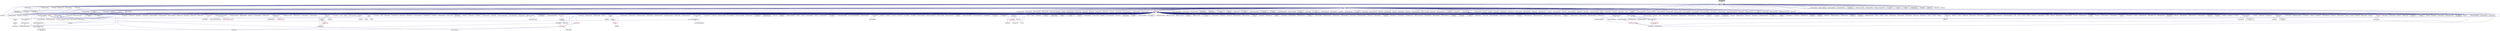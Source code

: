 digraph "async_callback.hpp"
{
  edge [fontname="Helvetica",fontsize="10",labelfontname="Helvetica",labelfontsize="10"];
  node [fontname="Helvetica",fontsize="10",shape=record];
  Node216 [label="async_callback.hpp",height=0.2,width=0.4,color="black", fillcolor="grey75", style="filled", fontcolor="black"];
  Node216 -> Node217 [dir="back",color="midnightblue",fontsize="10",style="solid",fontname="Helvetica"];
  Node217 [label="async.hpp",height=0.2,width=0.4,color="black", fillcolor="white", style="filled",URL="$d4/d59/include_2async_8hpp.html"];
  Node217 -> Node218 [dir="back",color="midnightblue",fontsize="10",style="solid",fontname="Helvetica"];
  Node218 [label="allgather.cpp",height=0.2,width=0.4,color="black", fillcolor="white", style="filled",URL="$d7/d06/allgather_8cpp.html"];
  Node217 -> Node219 [dir="back",color="midnightblue",fontsize="10",style="solid",fontname="Helvetica"];
  Node219 [label="allgather_and_gate.cpp",height=0.2,width=0.4,color="black", fillcolor="white", style="filled",URL="$d1/d56/allgather__and__gate_8cpp.html"];
  Node217 -> Node220 [dir="back",color="midnightblue",fontsize="10",style="solid",fontname="Helvetica"];
  Node220 [label="apex_fibonacci.cpp",height=0.2,width=0.4,color="black", fillcolor="white", style="filled",URL="$de/de1/apex__fibonacci_8cpp.html"];
  Node217 -> Node221 [dir="back",color="midnightblue",fontsize="10",style="solid",fontname="Helvetica"];
  Node221 [label="apex_policy_engine\l_active_thread_count.cpp",height=0.2,width=0.4,color="black", fillcolor="white", style="filled",URL="$d5/d01/apex__policy__engine__active__thread__count_8cpp.html"];
  Node217 -> Node222 [dir="back",color="midnightblue",fontsize="10",style="solid",fontname="Helvetica"];
  Node222 [label="apex_policy_engine\l_events.cpp",height=0.2,width=0.4,color="black", fillcolor="white", style="filled",URL="$df/d0f/apex__policy__engine__events_8cpp.html"];
  Node217 -> Node223 [dir="back",color="midnightblue",fontsize="10",style="solid",fontname="Helvetica"];
  Node223 [label="apex_policy_engine\l_periodic.cpp",height=0.2,width=0.4,color="black", fillcolor="white", style="filled",URL="$d5/d7b/apex__policy__engine__periodic_8cpp.html"];
  Node217 -> Node224 [dir="back",color="midnightblue",fontsize="10",style="solid",fontname="Helvetica"];
  Node224 [label="nqueen.hpp",height=0.2,width=0.4,color="black", fillcolor="white", style="filled",URL="$da/dfd/stubs_2nqueen_8hpp.html"];
  Node224 -> Node225 [dir="back",color="midnightblue",fontsize="10",style="solid",fontname="Helvetica"];
  Node225 [label="nqueen.hpp",height=0.2,width=0.4,color="black", fillcolor="white", style="filled",URL="$d0/d07/nqueen_8hpp.html"];
  Node225 -> Node226 [dir="back",color="midnightblue",fontsize="10",style="solid",fontname="Helvetica"];
  Node226 [label="nqueen_client.cpp",height=0.2,width=0.4,color="black", fillcolor="white", style="filled",URL="$d3/d5e/nqueen__client_8cpp.html"];
  Node217 -> Node227 [dir="back",color="midnightblue",fontsize="10",style="solid",fontname="Helvetica"];
  Node227 [label="1d_wave_equation.cpp",height=0.2,width=0.4,color="black", fillcolor="white", style="filled",URL="$da/dab/1d__wave__equation_8cpp.html"];
  Node217 -> Node228 [dir="back",color="midnightblue",fontsize="10",style="solid",fontname="Helvetica"];
  Node228 [label="factorial.cpp",height=0.2,width=0.4,color="black", fillcolor="white", style="filled",URL="$d9/d00/factorial_8cpp.html"];
  Node217 -> Node229 [dir="back",color="midnightblue",fontsize="10",style="solid",fontname="Helvetica"];
  Node229 [label="fibonacci.cpp",height=0.2,width=0.4,color="black", fillcolor="white", style="filled",URL="$d9/d89/fibonacci_8cpp.html"];
  Node217 -> Node230 [dir="back",color="midnightblue",fontsize="10",style="solid",fontname="Helvetica"];
  Node230 [label="fibonacci_one.cpp",height=0.2,width=0.4,color="black", fillcolor="white", style="filled",URL="$d8/d78/fibonacci__one_8cpp.html"];
  Node217 -> Node231 [dir="back",color="midnightblue",fontsize="10",style="solid",fontname="Helvetica"];
  Node231 [label="print_to_console.cpp",height=0.2,width=0.4,color="black", fillcolor="white", style="filled",URL="$d7/de6/print__to__console_8cpp.html"];
  Node217 -> Node232 [dir="back",color="midnightblue",fontsize="10",style="solid",fontname="Helvetica"];
  Node232 [label="quicksort.cpp",height=0.2,width=0.4,color="black", fillcolor="white", style="filled",URL="$d3/d1e/quicksort_8cpp.html"];
  Node217 -> Node233 [dir="back",color="midnightblue",fontsize="10",style="solid",fontname="Helvetica"];
  Node233 [label="sierpinski.cpp",height=0.2,width=0.4,color="black", fillcolor="white", style="filled",URL="$d3/d7e/sierpinski_8cpp.html"];
  Node217 -> Node234 [dir="back",color="midnightblue",fontsize="10",style="solid",fontname="Helvetica"];
  Node234 [label="random_mem_access.hpp",height=0.2,width=0.4,color="black", fillcolor="white", style="filled",URL="$d3/d32/stubs_2random__mem__access_8hpp.html"];
  Node234 -> Node235 [dir="back",color="midnightblue",fontsize="10",style="solid",fontname="Helvetica"];
  Node235 [label="random_mem_access.hpp",height=0.2,width=0.4,color="black", fillcolor="white", style="filled",URL="$db/de8/random__mem__access_8hpp.html"];
  Node235 -> Node236 [dir="back",color="midnightblue",fontsize="10",style="solid",fontname="Helvetica"];
  Node236 [label="random_mem_access_client.cpp",height=0.2,width=0.4,color="black", fillcolor="white", style="filled",URL="$df/d1b/random__mem__access__client_8cpp.html"];
  Node217 -> Node237 [dir="back",color="midnightblue",fontsize="10",style="solid",fontname="Helvetica"];
  Node237 [label="interpolator.cpp",height=0.2,width=0.4,color="black", fillcolor="white", style="filled",URL="$d5/d02/interpolator_8cpp.html"];
  Node217 -> Node238 [dir="back",color="midnightblue",fontsize="10",style="solid",fontname="Helvetica"];
  Node238 [label="simple_central_tuplespace.hpp",height=0.2,width=0.4,color="black", fillcolor="white", style="filled",URL="$d0/d4b/stubs_2simple__central__tuplespace_8hpp.html"];
  Node238 -> Node239 [dir="back",color="midnightblue",fontsize="10",style="solid",fontname="Helvetica"];
  Node239 [label="simple_central_tuplespace.hpp",height=0.2,width=0.4,color="black", fillcolor="white", style="filled",URL="$d5/ddd/simple__central__tuplespace_8hpp.html"];
  Node239 -> Node240 [dir="back",color="midnightblue",fontsize="10",style="solid",fontname="Helvetica"];
  Node240 [label="simple_central_tuplespace\l_client.cpp",height=0.2,width=0.4,color="black", fillcolor="white", style="filled",URL="$d1/d7b/simple__central__tuplespace__client_8cpp.html"];
  Node217 -> Node241 [dir="back",color="midnightblue",fontsize="10",style="solid",fontname="Helvetica"];
  Node241 [label="lcos.hpp",height=0.2,width=0.4,color="black", fillcolor="white", style="filled",URL="$d5/deb/lcos_8hpp.html"];
  Node241 -> Node219 [dir="back",color="midnightblue",fontsize="10",style="solid",fontname="Helvetica"];
  Node241 -> Node242 [dir="back",color="midnightblue",fontsize="10",style="solid",fontname="Helvetica"];
  Node242 [label="apex_balance.cpp",height=0.2,width=0.4,color="black", fillcolor="white", style="filled",URL="$d4/d8e/apex__balance_8cpp.html"];
  Node241 -> Node221 [dir="back",color="midnightblue",fontsize="10",style="solid",fontname="Helvetica"];
  Node241 -> Node222 [dir="back",color="midnightblue",fontsize="10",style="solid",fontname="Helvetica"];
  Node241 -> Node223 [dir="back",color="midnightblue",fontsize="10",style="solid",fontname="Helvetica"];
  Node241 -> Node243 [dir="back",color="midnightblue",fontsize="10",style="solid",fontname="Helvetica"];
  Node243 [label="heartbeat.cpp",height=0.2,width=0.4,color="black", fillcolor="white", style="filled",URL="$d8/d98/heartbeat_8cpp.html"];
  Node241 -> Node244 [dir="back",color="midnightblue",fontsize="10",style="solid",fontname="Helvetica"];
  Node244 [label="hello_world_component.hpp",height=0.2,width=0.4,color="black", fillcolor="white", style="filled",URL="$df/df0/hello__world__component_8hpp.html"];
  Node244 -> Node245 [dir="back",color="midnightblue",fontsize="10",style="solid",fontname="Helvetica"];
  Node245 [label="hello_world_client.cpp",height=0.2,width=0.4,color="black", fillcolor="white", style="filled",URL="$d5/da6/hello__world__client_8cpp.html"];
  Node244 -> Node246 [dir="back",color="midnightblue",fontsize="10",style="solid",fontname="Helvetica"];
  Node246 [label="hello_world_component.cpp",height=0.2,width=0.4,color="black", fillcolor="white", style="filled",URL="$d8/daa/hello__world__component_8cpp.html"];
  Node241 -> Node247 [dir="back",color="midnightblue",fontsize="10",style="solid",fontname="Helvetica"];
  Node247 [label="row.hpp",height=0.2,width=0.4,color="black", fillcolor="white", style="filled",URL="$dc/d69/row_8hpp.html"];
  Node247 -> Node248 [dir="back",color="midnightblue",fontsize="10",style="solid",fontname="Helvetica"];
  Node248 [label="grid.hpp",height=0.2,width=0.4,color="red", fillcolor="white", style="filled",URL="$dc/d8a/grid_8hpp.html"];
  Node248 -> Node249 [dir="back",color="midnightblue",fontsize="10",style="solid",fontname="Helvetica"];
  Node249 [label="jacobi.cpp",height=0.2,width=0.4,color="black", fillcolor="white", style="filled",URL="$d2/d27/jacobi_8cpp.html"];
  Node248 -> Node250 [dir="back",color="midnightblue",fontsize="10",style="solid",fontname="Helvetica"];
  Node250 [label="solver.hpp",height=0.2,width=0.4,color="red", fillcolor="white", style="filled",URL="$db/d9a/server_2solver_8hpp.html"];
  Node250 -> Node252 [dir="back",color="midnightblue",fontsize="10",style="solid",fontname="Helvetica"];
  Node252 [label="solver.cpp",height=0.2,width=0.4,color="black", fillcolor="white", style="filled",URL="$d6/d94/solver_8cpp.html"];
  Node248 -> Node253 [dir="back",color="midnightblue",fontsize="10",style="solid",fontname="Helvetica"];
  Node253 [label="grid.cpp",height=0.2,width=0.4,color="black", fillcolor="white", style="filled",URL="$d6/d1b/jacobi__component_2grid_8cpp.html"];
  Node247 -> Node254 [dir="back",color="midnightblue",fontsize="10",style="solid",fontname="Helvetica"];
  Node254 [label="stencil_iterator.hpp",height=0.2,width=0.4,color="black", fillcolor="white", style="filled",URL="$dc/d5c/server_2stencil__iterator_8hpp.html"];
  Node254 -> Node250 [dir="back",color="midnightblue",fontsize="10",style="solid",fontname="Helvetica"];
  Node254 -> Node255 [dir="back",color="midnightblue",fontsize="10",style="solid",fontname="Helvetica"];
  Node255 [label="stencil_iterator.cpp",height=0.2,width=0.4,color="black", fillcolor="white", style="filled",URL="$d6/de1/server_2stencil__iterator_8cpp.html"];
  Node254 -> Node256 [dir="back",color="midnightblue",fontsize="10",style="solid",fontname="Helvetica"];
  Node256 [label="stencil_iterator.cpp",height=0.2,width=0.4,color="black", fillcolor="white", style="filled",URL="$d7/d71/stencil__iterator_8cpp.html"];
  Node247 -> Node253 [dir="back",color="midnightblue",fontsize="10",style="solid",fontname="Helvetica"];
  Node241 -> Node257 [dir="back",color="midnightblue",fontsize="10",style="solid",fontname="Helvetica"];
  Node257 [label="stencil_iterator.hpp",height=0.2,width=0.4,color="black", fillcolor="white", style="filled",URL="$d4/dc8/stencil__iterator_8hpp.html"];
  Node257 -> Node250 [dir="back",color="midnightblue",fontsize="10",style="solid",fontname="Helvetica"];
  Node257 -> Node254 [dir="back",color="midnightblue",fontsize="10",style="solid",fontname="Helvetica"];
  Node257 -> Node256 [dir="back",color="midnightblue",fontsize="10",style="solid",fontname="Helvetica"];
  Node241 -> Node254 [dir="back",color="midnightblue",fontsize="10",style="solid",fontname="Helvetica"];
  Node241 -> Node258 [dir="back",color="midnightblue",fontsize="10",style="solid",fontname="Helvetica"];
  Node258 [label="jacobi_hpx.cpp",height=0.2,width=0.4,color="black", fillcolor="white", style="filled",URL="$d8/d72/jacobi__hpx_8cpp.html"];
  Node241 -> Node259 [dir="back",color="midnightblue",fontsize="10",style="solid",fontname="Helvetica"];
  Node259 [label="jacobi_nonuniform_hpx.cpp",height=0.2,width=0.4,color="black", fillcolor="white", style="filled",URL="$de/d56/jacobi__nonuniform__hpx_8cpp.html"];
  Node241 -> Node260 [dir="back",color="midnightblue",fontsize="10",style="solid",fontname="Helvetica"];
  Node260 [label="enumerate_threads.cpp",height=0.2,width=0.4,color="black", fillcolor="white", style="filled",URL="$d3/dd4/enumerate__threads_8cpp.html"];
  Node241 -> Node261 [dir="back",color="midnightblue",fontsize="10",style="solid",fontname="Helvetica"];
  Node261 [label="fibonacci_await.cpp",height=0.2,width=0.4,color="black", fillcolor="white", style="filled",URL="$dc/d1c/fibonacci__await_8cpp.html"];
  Node241 -> Node262 [dir="back",color="midnightblue",fontsize="10",style="solid",fontname="Helvetica"];
  Node262 [label="fibonacci_dataflow.cpp",height=0.2,width=0.4,color="black", fillcolor="white", style="filled",URL="$df/d3d/fibonacci__dataflow_8cpp.html"];
  Node241 -> Node263 [dir="back",color="midnightblue",fontsize="10",style="solid",fontname="Helvetica"];
  Node263 [label="fibonacci_futures.cpp",height=0.2,width=0.4,color="black", fillcolor="white", style="filled",URL="$d6/de3/fibonacci__futures_8cpp.html"];
  Node241 -> Node264 [dir="back",color="midnightblue",fontsize="10",style="solid",fontname="Helvetica"];
  Node264 [label="fibonacci_futures_distributed.cpp",height=0.2,width=0.4,color="black", fillcolor="white", style="filled",URL="$d1/dc9/fibonacci__futures__distributed_8cpp.html"];
  Node241 -> Node265 [dir="back",color="midnightblue",fontsize="10",style="solid",fontname="Helvetica"];
  Node265 [label="fractals.cpp",height=0.2,width=0.4,color="black", fillcolor="white", style="filled",URL="$d8/d58/fractals_8cpp.html"];
  Node241 -> Node266 [dir="back",color="midnightblue",fontsize="10",style="solid",fontname="Helvetica"];
  Node266 [label="fractals_executor.cpp",height=0.2,width=0.4,color="black", fillcolor="white", style="filled",URL="$d9/da9/fractals__executor_8cpp.html"];
  Node241 -> Node267 [dir="back",color="midnightblue",fontsize="10",style="solid",fontname="Helvetica"];
  Node267 [label="fractals_struct.cpp",height=0.2,width=0.4,color="black", fillcolor="white", style="filled",URL="$d8/d2f/fractals__struct_8cpp.html"];
  Node241 -> Node268 [dir="back",color="midnightblue",fontsize="10",style="solid",fontname="Helvetica"];
  Node268 [label="hello_world.cpp",height=0.2,width=0.4,color="black", fillcolor="white", style="filled",URL="$d0/d67/hello__world_8cpp.html"];
  Node241 -> Node269 [dir="back",color="midnightblue",fontsize="10",style="solid",fontname="Helvetica"];
  Node269 [label="latch_local.cpp",height=0.2,width=0.4,color="black", fillcolor="white", style="filled",URL="$dd/dd3/latch__local_8cpp.html"];
  Node241 -> Node270 [dir="back",color="midnightblue",fontsize="10",style="solid",fontname="Helvetica"];
  Node270 [label="latch_remote.cpp",height=0.2,width=0.4,color="black", fillcolor="white", style="filled",URL="$df/d59/latch__remote_8cpp.html"];
  Node241 -> Node271 [dir="back",color="midnightblue",fontsize="10",style="solid",fontname="Helvetica"];
  Node271 [label="local_channel.cpp",height=0.2,width=0.4,color="black", fillcolor="white", style="filled",URL="$d0/d3e/local__channel_8cpp.html"];
  Node241 -> Node272 [dir="back",color="midnightblue",fontsize="10",style="solid",fontname="Helvetica"];
  Node272 [label="pingpong.cpp",height=0.2,width=0.4,color="black", fillcolor="white", style="filled",URL="$dd/d4d/pingpong_8cpp.html"];
  Node241 -> Node273 [dir="back",color="midnightblue",fontsize="10",style="solid",fontname="Helvetica"];
  Node273 [label="shared_mutex.cpp",height=0.2,width=0.4,color="black", fillcolor="white", style="filled",URL="$da/d0b/shared__mutex_8cpp.html"];
  Node241 -> Node274 [dir="back",color="midnightblue",fontsize="10",style="solid",fontname="Helvetica"];
  Node274 [label="wait_composition.cpp",height=0.2,width=0.4,color="black", fillcolor="white", style="filled",URL="$d6/d13/wait__composition_8cpp.html"];
  Node241 -> Node275 [dir="back",color="midnightblue",fontsize="10",style="solid",fontname="Helvetica"];
  Node275 [label="sheneos_compare.cpp",height=0.2,width=0.4,color="black", fillcolor="white", style="filled",URL="$dc/d11/sheneos__compare_8cpp.html"];
  Node241 -> Node276 [dir="back",color="midnightblue",fontsize="10",style="solid",fontname="Helvetica"];
  Node276 [label="spell_check_file.cpp",height=0.2,width=0.4,color="black", fillcolor="white", style="filled",URL="$df/df7/spell__check__file_8cpp.html"];
  Node241 -> Node277 [dir="back",color="midnightblue",fontsize="10",style="solid",fontname="Helvetica"];
  Node277 [label="spell_check_simple.cpp",height=0.2,width=0.4,color="black", fillcolor="white", style="filled",URL="$dd/d54/spell__check__simple_8cpp.html"];
  Node241 -> Node240 [dir="back",color="midnightblue",fontsize="10",style="solid",fontname="Helvetica"];
  Node241 -> Node278 [dir="back",color="midnightblue",fontsize="10",style="solid",fontname="Helvetica"];
  Node278 [label="hpx.hpp",height=0.2,width=0.4,color="red", fillcolor="white", style="filled",URL="$d0/daa/hpx_8hpp.html"];
  Node278 -> Node279 [dir="back",color="midnightblue",fontsize="10",style="solid",fontname="Helvetica"];
  Node279 [label="1d_stencil_1.cpp",height=0.2,width=0.4,color="black", fillcolor="white", style="filled",URL="$d2/db1/1d__stencil__1_8cpp.html"];
  Node278 -> Node280 [dir="back",color="midnightblue",fontsize="10",style="solid",fontname="Helvetica"];
  Node280 [label="1d_stencil_2.cpp",height=0.2,width=0.4,color="black", fillcolor="white", style="filled",URL="$d3/dd1/1d__stencil__2_8cpp.html"];
  Node278 -> Node281 [dir="back",color="midnightblue",fontsize="10",style="solid",fontname="Helvetica"];
  Node281 [label="1d_stencil_3.cpp",height=0.2,width=0.4,color="black", fillcolor="white", style="filled",URL="$db/d19/1d__stencil__3_8cpp.html"];
  Node278 -> Node282 [dir="back",color="midnightblue",fontsize="10",style="solid",fontname="Helvetica"];
  Node282 [label="1d_stencil_4.cpp",height=0.2,width=0.4,color="black", fillcolor="white", style="filled",URL="$d1/d7d/1d__stencil__4_8cpp.html"];
  Node278 -> Node283 [dir="back",color="midnightblue",fontsize="10",style="solid",fontname="Helvetica"];
  Node283 [label="1d_stencil_4_parallel.cpp",height=0.2,width=0.4,color="black", fillcolor="white", style="filled",URL="$d6/d05/1d__stencil__4__parallel_8cpp.html"];
  Node278 -> Node284 [dir="back",color="midnightblue",fontsize="10",style="solid",fontname="Helvetica"];
  Node284 [label="1d_stencil_4_repart.cpp",height=0.2,width=0.4,color="black", fillcolor="white", style="filled",URL="$d0/d6b/1d__stencil__4__repart_8cpp.html"];
  Node278 -> Node285 [dir="back",color="midnightblue",fontsize="10",style="solid",fontname="Helvetica"];
  Node285 [label="1d_stencil_4_throttle.cpp",height=0.2,width=0.4,color="black", fillcolor="white", style="filled",URL="$d6/de5/1d__stencil__4__throttle_8cpp.html"];
  Node278 -> Node286 [dir="back",color="midnightblue",fontsize="10",style="solid",fontname="Helvetica"];
  Node286 [label="1d_stencil_5.cpp",height=0.2,width=0.4,color="black", fillcolor="white", style="filled",URL="$d7/d2a/1d__stencil__5_8cpp.html"];
  Node278 -> Node287 [dir="back",color="midnightblue",fontsize="10",style="solid",fontname="Helvetica"];
  Node287 [label="1d_stencil_6.cpp",height=0.2,width=0.4,color="black", fillcolor="white", style="filled",URL="$db/de7/1d__stencil__6_8cpp.html"];
  Node278 -> Node288 [dir="back",color="midnightblue",fontsize="10",style="solid",fontname="Helvetica"];
  Node288 [label="1d_stencil_7.cpp",height=0.2,width=0.4,color="black", fillcolor="white", style="filled",URL="$d4/d5a/1d__stencil__7_8cpp.html"];
  Node278 -> Node289 [dir="back",color="midnightblue",fontsize="10",style="solid",fontname="Helvetica"];
  Node289 [label="1d_stencil_8.cpp",height=0.2,width=0.4,color="black", fillcolor="white", style="filled",URL="$df/de0/1d__stencil__8_8cpp.html"];
  Node278 -> Node290 [dir="back",color="midnightblue",fontsize="10",style="solid",fontname="Helvetica"];
  Node290 [label="accumulator.cpp",height=0.2,width=0.4,color="black", fillcolor="white", style="filled",URL="$d1/d81/accumulator_8cpp.html"];
  Node278 -> Node291 [dir="back",color="midnightblue",fontsize="10",style="solid",fontname="Helvetica"];
  Node291 [label="accumulator.hpp",height=0.2,width=0.4,color="red", fillcolor="white", style="filled",URL="$d4/d9d/server_2accumulator_8hpp.html"];
  Node291 -> Node290 [dir="back",color="midnightblue",fontsize="10",style="solid",fontname="Helvetica"];
  Node278 -> Node294 [dir="back",color="midnightblue",fontsize="10",style="solid",fontname="Helvetica"];
  Node294 [label="template_function_accumulator.hpp",height=0.2,width=0.4,color="black", fillcolor="white", style="filled",URL="$d7/da6/server_2template__function__accumulator_8hpp.html"];
  Node294 -> Node295 [dir="back",color="midnightblue",fontsize="10",style="solid",fontname="Helvetica"];
  Node295 [label="template_function_accumulator.cpp",height=0.2,width=0.4,color="black", fillcolor="white", style="filled",URL="$d5/d02/template__function__accumulator_8cpp.html"];
  Node294 -> Node296 [dir="back",color="midnightblue",fontsize="10",style="solid",fontname="Helvetica"];
  Node296 [label="template_function_accumulator.hpp",height=0.2,width=0.4,color="red", fillcolor="white", style="filled",URL="$d3/de9/template__function__accumulator_8hpp.html"];
  Node278 -> Node298 [dir="back",color="midnightblue",fontsize="10",style="solid",fontname="Helvetica"];
  Node298 [label="template_accumulator.cpp",height=0.2,width=0.4,color="black", fillcolor="white", style="filled",URL="$d0/d4a/template__accumulator_8cpp.html"];
  Node278 -> Node295 [dir="back",color="midnightblue",fontsize="10",style="solid",fontname="Helvetica"];
  Node278 -> Node296 [dir="back",color="midnightblue",fontsize="10",style="solid",fontname="Helvetica"];
  Node278 -> Node299 [dir="back",color="midnightblue",fontsize="10",style="solid",fontname="Helvetica"];
  Node299 [label="allgather_module.cpp",height=0.2,width=0.4,color="black", fillcolor="white", style="filled",URL="$df/de4/allgather__module_8cpp.html"];
  Node278 -> Node218 [dir="back",color="midnightblue",fontsize="10",style="solid",fontname="Helvetica"];
  Node278 -> Node219 [dir="back",color="midnightblue",fontsize="10",style="solid",fontname="Helvetica"];
  Node278 -> Node300 [dir="back",color="midnightblue",fontsize="10",style="solid",fontname="Helvetica"];
  Node300 [label="ag_client.cpp",height=0.2,width=0.4,color="black", fillcolor="white", style="filled",URL="$d4/d5d/ag__client_8cpp.html"];
  Node278 -> Node301 [dir="back",color="midnightblue",fontsize="10",style="solid",fontname="Helvetica"];
  Node301 [label="hpx_thread_phase.cpp",height=0.2,width=0.4,color="black", fillcolor="white", style="filled",URL="$d5/dca/hpx__thread__phase_8cpp.html"];
  Node278 -> Node302 [dir="back",color="midnightblue",fontsize="10",style="solid",fontname="Helvetica"];
  Node302 [label="os_thread_num.cpp",height=0.2,width=0.4,color="black", fillcolor="white", style="filled",URL="$d2/dfb/os__thread__num_8cpp.html"];
  Node278 -> Node303 [dir="back",color="midnightblue",fontsize="10",style="solid",fontname="Helvetica"];
  Node303 [label="cancelable_action.cpp",height=0.2,width=0.4,color="black", fillcolor="white", style="filled",URL="$d5/d0c/cancelable__action_8cpp.html"];
  Node278 -> Node304 [dir="back",color="midnightblue",fontsize="10",style="solid",fontname="Helvetica"];
  Node304 [label="cancelable_action.hpp",height=0.2,width=0.4,color="black", fillcolor="white", style="filled",URL="$d5/d4d/server_2cancelable__action_8hpp.html"];
  Node304 -> Node303 [dir="back",color="midnightblue",fontsize="10",style="solid",fontname="Helvetica"];
  Node304 -> Node305 [dir="back",color="midnightblue",fontsize="10",style="solid",fontname="Helvetica"];
  Node305 [label="cancelable_action.hpp",height=0.2,width=0.4,color="red", fillcolor="white", style="filled",URL="$d0/da3/stubs_2cancelable__action_8hpp.html"];
  Node278 -> Node305 [dir="back",color="midnightblue",fontsize="10",style="solid",fontname="Helvetica"];
  Node278 -> Node307 [dir="back",color="midnightblue",fontsize="10",style="solid",fontname="Helvetica"];
  Node307 [label="cancelable_action_client.cpp",height=0.2,width=0.4,color="black", fillcolor="white", style="filled",URL="$d1/db8/cancelable__action__client_8cpp.html"];
  Node278 -> Node308 [dir="back",color="midnightblue",fontsize="10",style="solid",fontname="Helvetica"];
  Node308 [label="cublas_matmul.cpp",height=0.2,width=0.4,color="black", fillcolor="white", style="filled",URL="$dd/d84/cublas__matmul_8cpp.html"];
  Node278 -> Node309 [dir="back",color="midnightblue",fontsize="10",style="solid",fontname="Helvetica"];
  Node309 [label="win_perf_counters.cpp",height=0.2,width=0.4,color="black", fillcolor="white", style="filled",URL="$d8/d11/win__perf__counters_8cpp.html"];
  Node278 -> Node310 [dir="back",color="midnightblue",fontsize="10",style="solid",fontname="Helvetica"];
  Node310 [label="win_perf_counters.hpp",height=0.2,width=0.4,color="black", fillcolor="white", style="filled",URL="$d5/da7/win__perf__counters_8hpp.html"];
  Node278 -> Node244 [dir="back",color="midnightblue",fontsize="10",style="solid",fontname="Helvetica"];
  Node278 -> Node311 [dir="back",color="midnightblue",fontsize="10",style="solid",fontname="Helvetica"];
  Node311 [label="interpolate1d.cpp",height=0.2,width=0.4,color="black", fillcolor="white", style="filled",URL="$d0/d05/interpolate1d_8cpp.html"];
  Node278 -> Node312 [dir="back",color="midnightblue",fontsize="10",style="solid",fontname="Helvetica"];
  Node312 [label="partition.hpp",height=0.2,width=0.4,color="black", fillcolor="white", style="filled",URL="$d0/d7a/examples_2interpolate1d_2interpolate1d_2partition_8hpp.html"];
  Node312 -> Node311 [dir="back",color="midnightblue",fontsize="10",style="solid",fontname="Helvetica"];
  Node312 -> Node313 [dir="back",color="midnightblue",fontsize="10",style="solid",fontname="Helvetica"];
  Node313 [label="interpolate1d.hpp",height=0.2,width=0.4,color="red", fillcolor="white", style="filled",URL="$d4/dc7/interpolate1d_8hpp.html"];
  Node313 -> Node311 [dir="back",color="midnightblue",fontsize="10",style="solid",fontname="Helvetica"];
  Node278 -> Node315 [dir="back",color="midnightblue",fontsize="10",style="solid",fontname="Helvetica"];
  Node315 [label="partition.hpp",height=0.2,width=0.4,color="black", fillcolor="white", style="filled",URL="$d0/dff/examples_2interpolate1d_2interpolate1d_2server_2partition_8hpp.html"];
  Node315 -> Node312 [dir="back",color="midnightblue",fontsize="10",style="solid",fontname="Helvetica"];
  Node315 -> Node316 [dir="back",color="midnightblue",fontsize="10",style="solid",fontname="Helvetica"];
  Node316 [label="partition.cpp",height=0.2,width=0.4,color="black", fillcolor="white", style="filled",URL="$d0/d4f/examples_2interpolate1d_2interpolate1d_2server_2partition_8cpp.html"];
  Node278 -> Node313 [dir="back",color="midnightblue",fontsize="10",style="solid",fontname="Helvetica"];
  Node278 -> Node317 [dir="back",color="midnightblue",fontsize="10",style="solid",fontname="Helvetica"];
  Node317 [label="read_values.cpp",height=0.2,width=0.4,color="black", fillcolor="white", style="filled",URL="$d0/d8c/interpolate1d_2interpolate1d_2read__values_8cpp.html"];
  Node278 -> Node316 [dir="back",color="midnightblue",fontsize="10",style="solid",fontname="Helvetica"];
  Node278 -> Node249 [dir="back",color="midnightblue",fontsize="10",style="solid",fontname="Helvetica"];
  Node278 -> Node253 [dir="back",color="midnightblue",fontsize="10",style="solid",fontname="Helvetica"];
  Node278 -> Node318 [dir="back",color="midnightblue",fontsize="10",style="solid",fontname="Helvetica"];
  Node318 [label="row.cpp",height=0.2,width=0.4,color="black", fillcolor="white", style="filled",URL="$d3/d86/server_2row_8cpp.html"];
  Node278 -> Node252 [dir="back",color="midnightblue",fontsize="10",style="solid",fontname="Helvetica"];
  Node278 -> Node255 [dir="back",color="midnightblue",fontsize="10",style="solid",fontname="Helvetica"];
  Node278 -> Node256 [dir="back",color="midnightblue",fontsize="10",style="solid",fontname="Helvetica"];
  Node278 -> Node319 [dir="back",color="midnightblue",fontsize="10",style="solid",fontname="Helvetica"];
  Node319 [label="jacobi.cpp",height=0.2,width=0.4,color="black", fillcolor="white", style="filled",URL="$d3/d44/smp_2jacobi_8cpp.html"];
  Node278 -> Node258 [dir="back",color="midnightblue",fontsize="10",style="solid",fontname="Helvetica"];
  Node278 -> Node320 [dir="back",color="midnightblue",fontsize="10",style="solid",fontname="Helvetica"];
  Node320 [label="jacobi_nonuniform.cpp",height=0.2,width=0.4,color="black", fillcolor="white", style="filled",URL="$dd/ddc/jacobi__nonuniform_8cpp.html"];
  Node278 -> Node259 [dir="back",color="midnightblue",fontsize="10",style="solid",fontname="Helvetica"];
  Node278 -> Node321 [dir="back",color="midnightblue",fontsize="10",style="solid",fontname="Helvetica"];
  Node321 [label="nqueen.cpp",height=0.2,width=0.4,color="black", fillcolor="white", style="filled",URL="$db/dca/nqueen_8cpp.html"];
  Node278 -> Node322 [dir="back",color="midnightblue",fontsize="10",style="solid",fontname="Helvetica"];
  Node322 [label="nqueen.hpp",height=0.2,width=0.4,color="black", fillcolor="white", style="filled",URL="$de/d58/server_2nqueen_8hpp.html"];
  Node322 -> Node321 [dir="back",color="midnightblue",fontsize="10",style="solid",fontname="Helvetica"];
  Node322 -> Node224 [dir="back",color="midnightblue",fontsize="10",style="solid",fontname="Helvetica"];
  Node278 -> Node226 [dir="back",color="midnightblue",fontsize="10",style="solid",fontname="Helvetica"];
  Node278 -> Node323 [dir="back",color="midnightblue",fontsize="10",style="solid",fontname="Helvetica"];
  Node323 [label="sine.cpp",height=0.2,width=0.4,color="black", fillcolor="white", style="filled",URL="$d3/d0d/server_2sine_8cpp.html"];
  Node278 -> Node324 [dir="back",color="midnightblue",fontsize="10",style="solid",fontname="Helvetica"];
  Node324 [label="sine.hpp",height=0.2,width=0.4,color="black", fillcolor="white", style="filled",URL="$d8/dac/sine_8hpp.html"];
  Node324 -> Node323 [dir="back",color="midnightblue",fontsize="10",style="solid",fontname="Helvetica"];
  Node324 -> Node325 [dir="back",color="midnightblue",fontsize="10",style="solid",fontname="Helvetica"];
  Node325 [label="sine.cpp",height=0.2,width=0.4,color="black", fillcolor="white", style="filled",URL="$d5/dd8/sine_8cpp.html"];
  Node278 -> Node325 [dir="back",color="midnightblue",fontsize="10",style="solid",fontname="Helvetica"];
  Node278 -> Node326 [dir="back",color="midnightblue",fontsize="10",style="solid",fontname="Helvetica"];
  Node326 [label="sine_client.cpp",height=0.2,width=0.4,color="black", fillcolor="white", style="filled",URL="$db/d62/sine__client_8cpp.html"];
  Node278 -> Node327 [dir="back",color="midnightblue",fontsize="10",style="solid",fontname="Helvetica"];
  Node327 [label="qt.cpp",height=0.2,width=0.4,color="black", fillcolor="white", style="filled",URL="$df/d90/qt_8cpp.html"];
  Node278 -> Node328 [dir="back",color="midnightblue",fontsize="10",style="solid",fontname="Helvetica"];
  Node328 [label="queue_client.cpp",height=0.2,width=0.4,color="black", fillcolor="white", style="filled",URL="$d7/d96/queue__client_8cpp.html"];
  Node278 -> Node329 [dir="back",color="midnightblue",fontsize="10",style="solid",fontname="Helvetica"];
  Node329 [label="customize_async.cpp",height=0.2,width=0.4,color="black", fillcolor="white", style="filled",URL="$d0/d82/customize__async_8cpp.html"];
  Node278 -> Node330 [dir="back",color="midnightblue",fontsize="10",style="solid",fontname="Helvetica"];
  Node330 [label="data_actions.cpp",height=0.2,width=0.4,color="black", fillcolor="white", style="filled",URL="$dc/d68/data__actions_8cpp.html"];
  Node278 -> Node331 [dir="back",color="midnightblue",fontsize="10",style="solid",fontname="Helvetica"];
  Node331 [label="error_handling.cpp",height=0.2,width=0.4,color="black", fillcolor="white", style="filled",URL="$d9/d96/error__handling_8cpp.html"];
  Node278 -> Node332 [dir="back",color="midnightblue",fontsize="10",style="solid",fontname="Helvetica"];
  Node332 [label="event_synchronization.cpp",height=0.2,width=0.4,color="black", fillcolor="white", style="filled",URL="$d0/d35/event__synchronization_8cpp.html"];
  Node278 -> Node228 [dir="back",color="midnightblue",fontsize="10",style="solid",fontname="Helvetica"];
  Node278 -> Node333 [dir="back",color="midnightblue",fontsize="10",style="solid",fontname="Helvetica"];
  Node333 [label="file_serialization.cpp",height=0.2,width=0.4,color="black", fillcolor="white", style="filled",URL="$de/d58/file__serialization_8cpp.html"];
  Node278 -> Node334 [dir="back",color="midnightblue",fontsize="10",style="solid",fontname="Helvetica"];
  Node334 [label="init_globally.cpp",height=0.2,width=0.4,color="black", fillcolor="white", style="filled",URL="$d6/dad/init__globally_8cpp.html"];
  Node278 -> Node335 [dir="back",color="midnightblue",fontsize="10",style="solid",fontname="Helvetica"];
  Node335 [label="interest_calculator.cpp",height=0.2,width=0.4,color="black", fillcolor="white", style="filled",URL="$d2/d86/interest__calculator_8cpp.html"];
  Node278 -> Node336 [dir="back",color="midnightblue",fontsize="10",style="solid",fontname="Helvetica"];
  Node336 [label="non_atomic_rma.cpp",height=0.2,width=0.4,color="black", fillcolor="white", style="filled",URL="$d7/d8b/non__atomic__rma_8cpp.html"];
  Node278 -> Node337 [dir="back",color="midnightblue",fontsize="10",style="solid",fontname="Helvetica"];
  Node337 [label="partitioned_vector\l_spmd_foreach.cpp",height=0.2,width=0.4,color="black", fillcolor="white", style="filled",URL="$db/d7c/partitioned__vector__spmd__foreach_8cpp.html"];
  Node278 -> Node338 [dir="back",color="midnightblue",fontsize="10",style="solid",fontname="Helvetica"];
  Node338 [label="pipeline1.cpp",height=0.2,width=0.4,color="black", fillcolor="white", style="filled",URL="$d5/d77/pipeline1_8cpp.html"];
  Node278 -> Node232 [dir="back",color="midnightblue",fontsize="10",style="solid",fontname="Helvetica"];
  Node278 -> Node339 [dir="back",color="midnightblue",fontsize="10",style="solid",fontname="Helvetica"];
  Node339 [label="receive_buffer.cpp",height=0.2,width=0.4,color="black", fillcolor="white", style="filled",URL="$d7/d10/receive__buffer_8cpp.html"];
  Node278 -> Node340 [dir="back",color="midnightblue",fontsize="10",style="solid",fontname="Helvetica"];
  Node340 [label="safe_object.cpp",height=0.2,width=0.4,color="black", fillcolor="white", style="filled",URL="$dd/d52/safe__object_8cpp.html"];
  Node278 -> Node341 [dir="back",color="midnightblue",fontsize="10",style="solid",fontname="Helvetica"];
  Node341 [label="sort_by_key_demo.cpp",height=0.2,width=0.4,color="black", fillcolor="white", style="filled",URL="$da/d20/sort__by__key__demo_8cpp.html"];
  Node278 -> Node342 [dir="back",color="midnightblue",fontsize="10",style="solid",fontname="Helvetica"];
  Node342 [label="timed_wake.cpp",height=0.2,width=0.4,color="black", fillcolor="white", style="filled",URL="$d8/df9/timed__wake_8cpp.html"];
  Node278 -> Node343 [dir="back",color="midnightblue",fontsize="10",style="solid",fontname="Helvetica"];
  Node343 [label="vector_counting_dotproduct.cpp",height=0.2,width=0.4,color="black", fillcolor="white", style="filled",URL="$df/de9/vector__counting__dotproduct_8cpp.html"];
  Node278 -> Node344 [dir="back",color="midnightblue",fontsize="10",style="solid",fontname="Helvetica"];
  Node344 [label="vector_zip_dotproduct.cpp",height=0.2,width=0.4,color="black", fillcolor="white", style="filled",URL="$dc/d18/vector__zip__dotproduct_8cpp.html"];
  Node278 -> Node345 [dir="back",color="midnightblue",fontsize="10",style="solid",fontname="Helvetica"];
  Node345 [label="zerocopy_rdma.cpp",height=0.2,width=0.4,color="black", fillcolor="white", style="filled",URL="$d1/dad/zerocopy__rdma_8cpp.html"];
  Node278 -> Node346 [dir="back",color="midnightblue",fontsize="10",style="solid",fontname="Helvetica"];
  Node346 [label="random_mem_access.cpp",height=0.2,width=0.4,color="black", fillcolor="white", style="filled",URL="$d1/d51/random__mem__access_8cpp.html"];
  Node278 -> Node347 [dir="back",color="midnightblue",fontsize="10",style="solid",fontname="Helvetica"];
  Node347 [label="random_mem_access.hpp",height=0.2,width=0.4,color="black", fillcolor="white", style="filled",URL="$d0/d19/server_2random__mem__access_8hpp.html"];
  Node347 -> Node346 [dir="back",color="midnightblue",fontsize="10",style="solid",fontname="Helvetica"];
  Node347 -> Node234 [dir="back",color="midnightblue",fontsize="10",style="solid",fontname="Helvetica"];
  Node278 -> Node236 [dir="back",color="midnightblue",fontsize="10",style="solid",fontname="Helvetica"];
  Node278 -> Node348 [dir="back",color="midnightblue",fontsize="10",style="solid",fontname="Helvetica"];
  Node348 [label="oversubscribing_resource\l_partitioner.cpp",height=0.2,width=0.4,color="black", fillcolor="white", style="filled",URL="$dd/dee/oversubscribing__resource__partitioner_8cpp.html"];
  Node278 -> Node349 [dir="back",color="midnightblue",fontsize="10",style="solid",fontname="Helvetica"];
  Node349 [label="simple_resource_partitioner.cpp",height=0.2,width=0.4,color="black", fillcolor="white", style="filled",URL="$d5/df9/simple__resource__partitioner_8cpp.html"];
  Node278 -> Node350 [dir="back",color="midnightblue",fontsize="10",style="solid",fontname="Helvetica"];
  Node350 [label="dimension.hpp",height=0.2,width=0.4,color="red", fillcolor="white", style="filled",URL="$d6/d39/sheneos_2sheneos_2dimension_8hpp.html"];
  Node350 -> Node355 [dir="back",color="midnightblue",fontsize="10",style="solid",fontname="Helvetica"];
  Node355 [label="partition3d.hpp",height=0.2,width=0.4,color="black", fillcolor="white", style="filled",URL="$dd/dbf/server_2partition3d_8hpp.html"];
  Node355 -> Node356 [dir="back",color="midnightblue",fontsize="10",style="solid",fontname="Helvetica"];
  Node356 [label="partition3d.hpp",height=0.2,width=0.4,color="black", fillcolor="white", style="filled",URL="$d1/d50/partition3d_8hpp.html"];
  Node356 -> Node237 [dir="back",color="midnightblue",fontsize="10",style="solid",fontname="Helvetica"];
  Node356 -> Node357 [dir="back",color="midnightblue",fontsize="10",style="solid",fontname="Helvetica"];
  Node357 [label="interpolator.hpp",height=0.2,width=0.4,color="red", fillcolor="white", style="filled",URL="$dc/d3b/interpolator_8hpp.html"];
  Node357 -> Node237 [dir="back",color="midnightblue",fontsize="10",style="solid",fontname="Helvetica"];
  Node357 -> Node275 [dir="back",color="midnightblue",fontsize="10",style="solid",fontname="Helvetica"];
  Node357 -> Node359 [dir="back",color="midnightblue",fontsize="10",style="solid",fontname="Helvetica"];
  Node359 [label="sheneos_test.cpp",height=0.2,width=0.4,color="black", fillcolor="white", style="filled",URL="$d4/d6e/sheneos__test_8cpp.html"];
  Node355 -> Node354 [dir="back",color="midnightblue",fontsize="10",style="solid",fontname="Helvetica"];
  Node354 [label="partition3d.cpp",height=0.2,width=0.4,color="black", fillcolor="white", style="filled",URL="$de/d70/partition3d_8cpp.html"];
  Node278 -> Node237 [dir="back",color="midnightblue",fontsize="10",style="solid",fontname="Helvetica"];
  Node278 -> Node356 [dir="back",color="midnightblue",fontsize="10",style="solid",fontname="Helvetica"];
  Node278 -> Node355 [dir="back",color="midnightblue",fontsize="10",style="solid",fontname="Helvetica"];
  Node278 -> Node357 [dir="back",color="midnightblue",fontsize="10",style="solid",fontname="Helvetica"];
  Node278 -> Node360 [dir="back",color="midnightblue",fontsize="10",style="solid",fontname="Helvetica"];
  Node360 [label="configuration.hpp",height=0.2,width=0.4,color="red", fillcolor="white", style="filled",URL="$dc/d0a/configuration_8hpp.html"];
  Node360 -> Node357 [dir="back",color="midnightblue",fontsize="10",style="solid",fontname="Helvetica"];
  Node278 -> Node353 [dir="back",color="midnightblue",fontsize="10",style="solid",fontname="Helvetica"];
  Node353 [label="read_values.cpp",height=0.2,width=0.4,color="black", fillcolor="white", style="filled",URL="$d7/da4/sheneos_2sheneos_2read__values_8cpp.html"];
  Node278 -> Node354 [dir="back",color="midnightblue",fontsize="10",style="solid",fontname="Helvetica"];
  Node278 -> Node359 [dir="back",color="midnightblue",fontsize="10",style="solid",fontname="Helvetica"];
  Node278 -> Node362 [dir="back",color="midnightblue",fontsize="10",style="solid",fontname="Helvetica"];
  Node362 [label="startup_shutdown.cpp",height=0.2,width=0.4,color="black", fillcolor="white", style="filled",URL="$d3/dfc/server_2startup__shutdown_8cpp.html"];
  Node278 -> Node363 [dir="back",color="midnightblue",fontsize="10",style="solid",fontname="Helvetica"];
  Node363 [label="startup_shutdown.cpp",height=0.2,width=0.4,color="black", fillcolor="white", style="filled",URL="$d0/ddb/startup__shutdown_8cpp.html"];
  Node278 -> Node364 [dir="back",color="midnightblue",fontsize="10",style="solid",fontname="Helvetica"];
  Node364 [label="spin.cpp",height=0.2,width=0.4,color="black", fillcolor="white", style="filled",URL="$d7/df2/spin_8cpp.html"];
  Node278 -> Node365 [dir="back",color="midnightblue",fontsize="10",style="solid",fontname="Helvetica"];
  Node365 [label="throttle.cpp",height=0.2,width=0.4,color="black", fillcolor="white", style="filled",URL="$de/d56/server_2throttle_8cpp.html"];
  Node278 -> Node366 [dir="back",color="midnightblue",fontsize="10",style="solid",fontname="Helvetica"];
  Node366 [label="throttle.hpp",height=0.2,width=0.4,color="black", fillcolor="white", style="filled",URL="$db/dc9/server_2throttle_8hpp.html"];
  Node366 -> Node365 [dir="back",color="midnightblue",fontsize="10",style="solid",fontname="Helvetica"];
  Node366 -> Node367 [dir="back",color="midnightblue",fontsize="10",style="solid",fontname="Helvetica"];
  Node367 [label="throttle.hpp",height=0.2,width=0.4,color="black", fillcolor="white", style="filled",URL="$d5/dec/stubs_2throttle_8hpp.html"];
  Node367 -> Node368 [dir="back",color="midnightblue",fontsize="10",style="solid",fontname="Helvetica"];
  Node368 [label="throttle.hpp",height=0.2,width=0.4,color="red", fillcolor="white", style="filled",URL="$d2/d2e/throttle_8hpp.html"];
  Node368 -> Node369 [dir="back",color="midnightblue",fontsize="10",style="solid",fontname="Helvetica"];
  Node369 [label="throttle.cpp",height=0.2,width=0.4,color="black", fillcolor="white", style="filled",URL="$db/d02/throttle_8cpp.html"];
  Node278 -> Node367 [dir="back",color="midnightblue",fontsize="10",style="solid",fontname="Helvetica"];
  Node278 -> Node369 [dir="back",color="midnightblue",fontsize="10",style="solid",fontname="Helvetica"];
  Node278 -> Node368 [dir="back",color="midnightblue",fontsize="10",style="solid",fontname="Helvetica"];
  Node278 -> Node371 [dir="back",color="midnightblue",fontsize="10",style="solid",fontname="Helvetica"];
  Node371 [label="transpose_await.cpp",height=0.2,width=0.4,color="black", fillcolor="white", style="filled",URL="$de/d68/transpose__await_8cpp.html"];
  Node278 -> Node372 [dir="back",color="midnightblue",fontsize="10",style="solid",fontname="Helvetica"];
  Node372 [label="transpose_block.cpp",height=0.2,width=0.4,color="black", fillcolor="white", style="filled",URL="$d0/de1/transpose__block_8cpp.html"];
  Node278 -> Node373 [dir="back",color="midnightblue",fontsize="10",style="solid",fontname="Helvetica"];
  Node373 [label="transpose_block_numa.cpp",height=0.2,width=0.4,color="black", fillcolor="white", style="filled",URL="$dd/d3b/transpose__block__numa_8cpp.html"];
  Node278 -> Node374 [dir="back",color="midnightblue",fontsize="10",style="solid",fontname="Helvetica"];
  Node374 [label="transpose_serial.cpp",height=0.2,width=0.4,color="black", fillcolor="white", style="filled",URL="$db/d74/transpose__serial_8cpp.html"];
  Node278 -> Node375 [dir="back",color="midnightblue",fontsize="10",style="solid",fontname="Helvetica"];
  Node375 [label="transpose_serial_block.cpp",height=0.2,width=0.4,color="black", fillcolor="white", style="filled",URL="$d8/daa/transpose__serial__block_8cpp.html"];
  Node278 -> Node376 [dir="back",color="midnightblue",fontsize="10",style="solid",fontname="Helvetica"];
  Node376 [label="transpose_serial_vector.cpp",height=0.2,width=0.4,color="black", fillcolor="white", style="filled",URL="$d4/d04/transpose__serial__vector_8cpp.html"];
  Node278 -> Node377 [dir="back",color="midnightblue",fontsize="10",style="solid",fontname="Helvetica"];
  Node377 [label="transpose_smp.cpp",height=0.2,width=0.4,color="black", fillcolor="white", style="filled",URL="$d2/d99/transpose__smp_8cpp.html"];
  Node278 -> Node378 [dir="back",color="midnightblue",fontsize="10",style="solid",fontname="Helvetica"];
  Node378 [label="transpose_smp_block.cpp",height=0.2,width=0.4,color="black", fillcolor="white", style="filled",URL="$da/d4d/transpose__smp__block_8cpp.html"];
  Node278 -> Node379 [dir="back",color="midnightblue",fontsize="10",style="solid",fontname="Helvetica"];
  Node379 [label="simple_central_tuplespace.hpp",height=0.2,width=0.4,color="black", fillcolor="white", style="filled",URL="$db/d69/server_2simple__central__tuplespace_8hpp.html"];
  Node379 -> Node380 [dir="back",color="midnightblue",fontsize="10",style="solid",fontname="Helvetica"];
  Node380 [label="simple_central_tuplespace.cpp",height=0.2,width=0.4,color="black", fillcolor="white", style="filled",URL="$d3/dec/simple__central__tuplespace_8cpp.html"];
  Node379 -> Node238 [dir="back",color="midnightblue",fontsize="10",style="solid",fontname="Helvetica"];
  Node278 -> Node381 [dir="back",color="midnightblue",fontsize="10",style="solid",fontname="Helvetica"];
  Node381 [label="tuples_warehouse.hpp",height=0.2,width=0.4,color="black", fillcolor="white", style="filled",URL="$da/de6/tuples__warehouse_8hpp.html"];
  Node381 -> Node379 [dir="back",color="midnightblue",fontsize="10",style="solid",fontname="Helvetica"];
  Node278 -> Node380 [dir="back",color="midnightblue",fontsize="10",style="solid",fontname="Helvetica"];
  Node278 -> Node382 [dir="back",color="midnightblue",fontsize="10",style="solid",fontname="Helvetica"];
  Node382 [label="hpx_runtime.cpp",height=0.2,width=0.4,color="black", fillcolor="white", style="filled",URL="$d7/d1e/hpx__runtime_8cpp.html"];
  Node278 -> Node383 [dir="back",color="midnightblue",fontsize="10",style="solid",fontname="Helvetica"];
  Node383 [label="synchronize.cpp",height=0.2,width=0.4,color="black", fillcolor="white", style="filled",URL="$da/da2/synchronize_8cpp.html"];
  Node278 -> Node384 [dir="back",color="midnightblue",fontsize="10",style="solid",fontname="Helvetica"];
  Node384 [label="agas_cache_timings.cpp",height=0.2,width=0.4,color="black", fillcolor="white", style="filled",URL="$dd/d37/agas__cache__timings_8cpp.html"];
  Node278 -> Node385 [dir="back",color="midnightblue",fontsize="10",style="solid",fontname="Helvetica"];
  Node385 [label="async_overheads.cpp",height=0.2,width=0.4,color="black", fillcolor="white", style="filled",URL="$de/da6/async__overheads_8cpp.html"];
  Node278 -> Node386 [dir="back",color="midnightblue",fontsize="10",style="solid",fontname="Helvetica"];
  Node386 [label="coroutines_call_overhead.cpp",height=0.2,width=0.4,color="black", fillcolor="white", style="filled",URL="$da/d1e/coroutines__call__overhead_8cpp.html"];
  Node278 -> Node387 [dir="back",color="midnightblue",fontsize="10",style="solid",fontname="Helvetica"];
  Node387 [label="foreach_scaling.cpp",height=0.2,width=0.4,color="black", fillcolor="white", style="filled",URL="$d4/d94/foreach__scaling_8cpp.html"];
  Node278 -> Node388 [dir="back",color="midnightblue",fontsize="10",style="solid",fontname="Helvetica"];
  Node388 [label="function_object_wrapper\l_overhead.cpp",height=0.2,width=0.4,color="black", fillcolor="white", style="filled",URL="$d5/d6f/function__object__wrapper__overhead_8cpp.html"];
  Node278 -> Node389 [dir="back",color="midnightblue",fontsize="10",style="solid",fontname="Helvetica"];
  Node389 [label="hpx_homogeneous_timed\l_task_spawn_executors.cpp",height=0.2,width=0.4,color="black", fillcolor="white", style="filled",URL="$d1/d3b/hpx__homogeneous__timed__task__spawn__executors_8cpp.html"];
  Node278 -> Node390 [dir="back",color="midnightblue",fontsize="10",style="solid",fontname="Helvetica"];
  Node390 [label="htts2_hpx.cpp",height=0.2,width=0.4,color="black", fillcolor="white", style="filled",URL="$d2/daf/htts2__hpx_8cpp.html"];
  Node278 -> Node391 [dir="back",color="midnightblue",fontsize="10",style="solid",fontname="Helvetica"];
  Node391 [label="partitioned_vector\l_foreach.cpp",height=0.2,width=0.4,color="black", fillcolor="white", style="filled",URL="$df/d5f/partitioned__vector__foreach_8cpp.html"];
  Node278 -> Node392 [dir="back",color="midnightblue",fontsize="10",style="solid",fontname="Helvetica"];
  Node392 [label="serialization_overhead.cpp",height=0.2,width=0.4,color="black", fillcolor="white", style="filled",URL="$d3/df8/serialization__overhead_8cpp.html"];
  Node278 -> Node393 [dir="back",color="midnightblue",fontsize="10",style="solid",fontname="Helvetica"];
  Node393 [label="sizeof.cpp",height=0.2,width=0.4,color="black", fillcolor="white", style="filled",URL="$d3/d0f/sizeof_8cpp.html"];
  Node278 -> Node394 [dir="back",color="midnightblue",fontsize="10",style="solid",fontname="Helvetica"];
  Node394 [label="skynet.cpp",height=0.2,width=0.4,color="black", fillcolor="white", style="filled",URL="$d0/dc3/skynet_8cpp.html"];
  Node278 -> Node395 [dir="back",color="midnightblue",fontsize="10",style="solid",fontname="Helvetica"];
  Node395 [label="stencil3_iterators.cpp",height=0.2,width=0.4,color="black", fillcolor="white", style="filled",URL="$db/d9e/stencil3__iterators_8cpp.html"];
  Node278 -> Node396 [dir="back",color="midnightblue",fontsize="10",style="solid",fontname="Helvetica"];
  Node396 [label="stream.cpp",height=0.2,width=0.4,color="black", fillcolor="white", style="filled",URL="$da/d5f/stream_8cpp.html"];
  Node278 -> Node397 [dir="back",color="midnightblue",fontsize="10",style="solid",fontname="Helvetica"];
  Node397 [label="timed_task_spawn.cpp",height=0.2,width=0.4,color="black", fillcolor="white", style="filled",URL="$df/de1/timed__task__spawn_8cpp.html"];
  Node278 -> Node398 [dir="back",color="midnightblue",fontsize="10",style="solid",fontname="Helvetica"];
  Node398 [label="transform_reduce_binary\l_scaling.cpp",height=0.2,width=0.4,color="black", fillcolor="white", style="filled",URL="$d1/dae/transform__reduce__binary__scaling_8cpp.html"];
  Node278 -> Node399 [dir="back",color="midnightblue",fontsize="10",style="solid",fontname="Helvetica"];
  Node399 [label="transform_reduce_scaling.cpp",height=0.2,width=0.4,color="black", fillcolor="white", style="filled",URL="$db/d2a/transform__reduce__scaling_8cpp.html"];
  Node278 -> Node400 [dir="back",color="midnightblue",fontsize="10",style="solid",fontname="Helvetica"];
  Node400 [label="minmax_element_performance.cpp",height=0.2,width=0.4,color="black", fillcolor="white", style="filled",URL="$d9/d93/minmax__element__performance_8cpp.html"];
  Node278 -> Node401 [dir="back",color="midnightblue",fontsize="10",style="solid",fontname="Helvetica"];
  Node401 [label="barrier_performance.cpp",height=0.2,width=0.4,color="black", fillcolor="white", style="filled",URL="$d6/d6c/barrier__performance_8cpp.html"];
  Node278 -> Node402 [dir="back",color="midnightblue",fontsize="10",style="solid",fontname="Helvetica"];
  Node402 [label="network_storage.cpp",height=0.2,width=0.4,color="black", fillcolor="white", style="filled",URL="$db/daa/network__storage_8cpp.html"];
  Node278 -> Node403 [dir="back",color="midnightblue",fontsize="10",style="solid",fontname="Helvetica"];
  Node403 [label="simple_profiler.hpp",height=0.2,width=0.4,color="black", fillcolor="white", style="filled",URL="$d8/d02/simple__profiler_8hpp.html"];
  Node403 -> Node402 [dir="back",color="midnightblue",fontsize="10",style="solid",fontname="Helvetica"];
  Node278 -> Node404 [dir="back",color="midnightblue",fontsize="10",style="solid",fontname="Helvetica"];
  Node404 [label="osu_bcast.cpp",height=0.2,width=0.4,color="black", fillcolor="white", style="filled",URL="$d3/dca/osu__bcast_8cpp.html"];
  Node278 -> Node405 [dir="back",color="midnightblue",fontsize="10",style="solid",fontname="Helvetica"];
  Node405 [label="osu_bibw.cpp",height=0.2,width=0.4,color="black", fillcolor="white", style="filled",URL="$d2/d04/osu__bibw_8cpp.html"];
  Node278 -> Node406 [dir="back",color="midnightblue",fontsize="10",style="solid",fontname="Helvetica"];
  Node406 [label="osu_bw.cpp",height=0.2,width=0.4,color="black", fillcolor="white", style="filled",URL="$d4/d20/osu__bw_8cpp.html"];
  Node278 -> Node407 [dir="back",color="midnightblue",fontsize="10",style="solid",fontname="Helvetica"];
  Node407 [label="osu_latency.cpp",height=0.2,width=0.4,color="black", fillcolor="white", style="filled",URL="$df/d58/osu__latency_8cpp.html"];
  Node278 -> Node408 [dir="back",color="midnightblue",fontsize="10",style="solid",fontname="Helvetica"];
  Node408 [label="osu_multi_lat.cpp",height=0.2,width=0.4,color="black", fillcolor="white", style="filled",URL="$d7/d91/osu__multi__lat_8cpp.html"];
  Node278 -> Node409 [dir="back",color="midnightblue",fontsize="10",style="solid",fontname="Helvetica"];
  Node409 [label="osu_scatter.cpp",height=0.2,width=0.4,color="black", fillcolor="white", style="filled",URL="$d4/d4c/osu__scatter_8cpp.html"];
  Node278 -> Node410 [dir="back",color="midnightblue",fontsize="10",style="solid",fontname="Helvetica"];
  Node410 [label="pingpong_performance.cpp",height=0.2,width=0.4,color="black", fillcolor="white", style="filled",URL="$de/d03/pingpong__performance_8cpp.html"];
  Node278 -> Node411 [dir="back",color="midnightblue",fontsize="10",style="solid",fontname="Helvetica"];
  Node411 [label="benchmark_is_heap.cpp",height=0.2,width=0.4,color="black", fillcolor="white", style="filled",URL="$da/d4f/benchmark__is__heap_8cpp.html"];
  Node278 -> Node412 [dir="back",color="midnightblue",fontsize="10",style="solid",fontname="Helvetica"];
  Node412 [label="benchmark_is_heap_until.cpp",height=0.2,width=0.4,color="black", fillcolor="white", style="filled",URL="$dc/df5/benchmark__is__heap__until_8cpp.html"];
  Node278 -> Node413 [dir="back",color="midnightblue",fontsize="10",style="solid",fontname="Helvetica"];
  Node413 [label="benchmark_merge.cpp",height=0.2,width=0.4,color="black", fillcolor="white", style="filled",URL="$dd/d49/benchmark__merge_8cpp.html"];
  Node278 -> Node414 [dir="back",color="midnightblue",fontsize="10",style="solid",fontname="Helvetica"];
  Node414 [label="benchmark_partition.cpp",height=0.2,width=0.4,color="black", fillcolor="white", style="filled",URL="$d9/d88/benchmark__partition_8cpp.html"];
  Node278 -> Node415 [dir="back",color="midnightblue",fontsize="10",style="solid",fontname="Helvetica"];
  Node415 [label="benchmark_partition\l_copy.cpp",height=0.2,width=0.4,color="black", fillcolor="white", style="filled",URL="$d3/d0e/benchmark__partition__copy_8cpp.html"];
  Node278 -> Node416 [dir="back",color="midnightblue",fontsize="10",style="solid",fontname="Helvetica"];
  Node416 [label="benchmark_unique_copy.cpp",height=0.2,width=0.4,color="black", fillcolor="white", style="filled",URL="$d9/d53/benchmark__unique__copy_8cpp.html"];
  Node278 -> Node417 [dir="back",color="midnightblue",fontsize="10",style="solid",fontname="Helvetica"];
  Node417 [label="action_move_semantics.cpp",height=0.2,width=0.4,color="black", fillcolor="white", style="filled",URL="$d4/db3/action__move__semantics_8cpp.html"];
  Node278 -> Node418 [dir="back",color="midnightblue",fontsize="10",style="solid",fontname="Helvetica"];
  Node418 [label="movable_objects.cpp",height=0.2,width=0.4,color="black", fillcolor="white", style="filled",URL="$d8/d65/movable__objects_8cpp.html"];
  Node278 -> Node419 [dir="back",color="midnightblue",fontsize="10",style="solid",fontname="Helvetica"];
  Node419 [label="duplicate_id_registration\l_1596.cpp",height=0.2,width=0.4,color="black", fillcolor="white", style="filled",URL="$db/d8d/duplicate__id__registration__1596_8cpp.html"];
  Node278 -> Node420 [dir="back",color="midnightblue",fontsize="10",style="solid",fontname="Helvetica"];
  Node420 [label="pass_by_value_id_type\l_action.cpp",height=0.2,width=0.4,color="black", fillcolor="white", style="filled",URL="$d0/de6/pass__by__value__id__type__action_8cpp.html"];
  Node278 -> Node421 [dir="back",color="midnightblue",fontsize="10",style="solid",fontname="Helvetica"];
  Node421 [label="register_with_basename\l_1804.cpp",height=0.2,width=0.4,color="black", fillcolor="white", style="filled",URL="$db/d95/register__with__basename__1804_8cpp.html"];
  Node278 -> Node422 [dir="back",color="midnightblue",fontsize="10",style="solid",fontname="Helvetica"];
  Node422 [label="send_gid_keep_component\l_1624.cpp",height=0.2,width=0.4,color="black", fillcolor="white", style="filled",URL="$d9/d49/send__gid__keep__component__1624_8cpp.html"];
  Node278 -> Node423 [dir="back",color="midnightblue",fontsize="10",style="solid",fontname="Helvetica"];
  Node423 [label="algorithms.cc",height=0.2,width=0.4,color="black", fillcolor="white", style="filled",URL="$d5/d1b/algorithms_8cc.html"];
  Node278 -> Node424 [dir="back",color="midnightblue",fontsize="10",style="solid",fontname="Helvetica"];
  Node424 [label="matrix_hpx.hh",height=0.2,width=0.4,color="black", fillcolor="white", style="filled",URL="$d5/d89/matrix__hpx_8hh.html"];
  Node424 -> Node425 [dir="back",color="midnightblue",fontsize="10",style="solid",fontname="Helvetica"];
  Node425 [label="block_matrix.hh",height=0.2,width=0.4,color="red", fillcolor="white", style="filled",URL="$dc/de8/block__matrix_8hh.html"];
  Node425 -> Node423 [dir="back",color="midnightblue",fontsize="10",style="solid",fontname="Helvetica"];
  Node425 -> Node429 [dir="back",color="midnightblue",fontsize="10",style="solid",fontname="Helvetica"];
  Node429 [label="block_matrix.cc",height=0.2,width=0.4,color="black", fillcolor="white", style="filled",URL="$de/d88/block__matrix_8cc.html"];
  Node425 -> Node428 [dir="back",color="midnightblue",fontsize="10",style="solid",fontname="Helvetica"];
  Node428 [label="tests.cc",height=0.2,width=0.4,color="black", fillcolor="white", style="filled",URL="$d6/d96/tests_8cc.html"];
  Node424 -> Node423 [dir="back",color="midnightblue",fontsize="10",style="solid",fontname="Helvetica"];
  Node424 -> Node427 [dir="back",color="midnightblue",fontsize="10",style="solid",fontname="Helvetica"];
  Node427 [label="matrix_hpx.cc",height=0.2,width=0.4,color="black", fillcolor="white", style="filled",URL="$d7/d32/matrix__hpx_8cc.html"];
  Node278 -> Node425 [dir="back",color="midnightblue",fontsize="10",style="solid",fontname="Helvetica"];
  Node278 -> Node429 [dir="back",color="midnightblue",fontsize="10",style="solid",fontname="Helvetica"];
  Node278 -> Node430 [dir="back",color="midnightblue",fontsize="10",style="solid",fontname="Helvetica"];
  Node430 [label="main.cc",height=0.2,width=0.4,color="black", fillcolor="white", style="filled",URL="$d9/d0f/main_8cc.html"];
  Node278 -> Node431 [dir="back",color="midnightblue",fontsize="10",style="solid",fontname="Helvetica"];
  Node431 [label="matrix.cc",height=0.2,width=0.4,color="black", fillcolor="white", style="filled",URL="$d7/dea/matrix_8cc.html"];
  Node278 -> Node427 [dir="back",color="midnightblue",fontsize="10",style="solid",fontname="Helvetica"];
  Node278 -> Node428 [dir="back",color="midnightblue",fontsize="10",style="solid",fontname="Helvetica"];
  Node278 -> Node432 [dir="back",color="midnightblue",fontsize="10",style="solid",fontname="Helvetica"];
  Node432 [label="client_1950.cpp",height=0.2,width=0.4,color="black", fillcolor="white", style="filled",URL="$d0/d79/client__1950_8cpp.html"];
  Node278 -> Node433 [dir="back",color="midnightblue",fontsize="10",style="solid",fontname="Helvetica"];
  Node433 [label="commandline_options\l_1437.cpp",height=0.2,width=0.4,color="black", fillcolor="white", style="filled",URL="$d5/dbd/commandline__options__1437_8cpp.html"];
  Node278 -> Node434 [dir="back",color="midnightblue",fontsize="10",style="solid",fontname="Helvetica"];
  Node434 [label="moveonly_constructor\l_arguments_1405.cpp",height=0.2,width=0.4,color="black", fillcolor="white", style="filled",URL="$d3/dcf/moveonly__constructor__arguments__1405_8cpp.html"];
  Node278 -> Node435 [dir="back",color="midnightblue",fontsize="10",style="solid",fontname="Helvetica"];
  Node435 [label="partitioned_vector\l_2201.cpp",height=0.2,width=0.4,color="black", fillcolor="white", style="filled",URL="$dc/d39/partitioned__vector__2201_8cpp.html"];
  Node278 -> Node436 [dir="back",color="midnightblue",fontsize="10",style="solid",fontname="Helvetica"];
  Node436 [label="dynamic_counters_loaded\l_1508.cpp",height=0.2,width=0.4,color="black", fillcolor="white", style="filled",URL="$db/d58/dynamic__counters__loaded__1508_8cpp.html"];
  Node278 -> Node437 [dir="back",color="midnightblue",fontsize="10",style="solid",fontname="Helvetica"];
  Node437 [label="id_type_ref_counting\l_1032.cpp",height=0.2,width=0.4,color="black", fillcolor="white", style="filled",URL="$d8/dfd/id__type__ref__counting__1032_8cpp.html"];
  Node278 -> Node438 [dir="back",color="midnightblue",fontsize="10",style="solid",fontname="Helvetica"];
  Node438 [label="lost_output_2236.cpp",height=0.2,width=0.4,color="black", fillcolor="white", style="filled",URL="$db/dd0/lost__output__2236_8cpp.html"];
  Node278 -> Node439 [dir="back",color="midnightblue",fontsize="10",style="solid",fontname="Helvetica"];
  Node439 [label="no_output_1173.cpp",height=0.2,width=0.4,color="black", fillcolor="white", style="filled",URL="$de/d67/no__output__1173_8cpp.html"];
  Node278 -> Node440 [dir="back",color="midnightblue",fontsize="10",style="solid",fontname="Helvetica"];
  Node440 [label="after_588.cpp",height=0.2,width=0.4,color="black", fillcolor="white", style="filled",URL="$dc/dc0/after__588_8cpp.html"];
  Node278 -> Node441 [dir="back",color="midnightblue",fontsize="10",style="solid",fontname="Helvetica"];
  Node441 [label="async_callback_with\l_bound_callback.cpp",height=0.2,width=0.4,color="black", fillcolor="white", style="filled",URL="$d2/dae/async__callback__with__bound__callback_8cpp.html"];
  Node278 -> Node442 [dir="back",color="midnightblue",fontsize="10",style="solid",fontname="Helvetica"];
  Node442 [label="async_unwrap_1037.cpp",height=0.2,width=0.4,color="black", fillcolor="white", style="filled",URL="$d4/d13/async__unwrap__1037_8cpp.html"];
  Node278 -> Node443 [dir="back",color="midnightblue",fontsize="10",style="solid",fontname="Helvetica"];
  Node443 [label="barrier_hang.cpp",height=0.2,width=0.4,color="black", fillcolor="white", style="filled",URL="$dd/d8b/barrier__hang_8cpp.html"];
  Node278 -> Node444 [dir="back",color="midnightblue",fontsize="10",style="solid",fontname="Helvetica"];
  Node444 [label="call_promise_get_gid\l_more_than_once.cpp",height=0.2,width=0.4,color="black", fillcolor="white", style="filled",URL="$d4/dd8/call__promise__get__gid__more__than__once_8cpp.html"];
  Node278 -> Node445 [dir="back",color="midnightblue",fontsize="10",style="solid",fontname="Helvetica"];
  Node445 [label="channel_register_as\l_2722.cpp",height=0.2,width=0.4,color="black", fillcolor="white", style="filled",URL="$d4/d98/channel__register__as__2722_8cpp.html"];
  Node278 -> Node446 [dir="back",color="midnightblue",fontsize="10",style="solid",fontname="Helvetica"];
  Node446 [label="dataflow_action_2008.cpp",height=0.2,width=0.4,color="black", fillcolor="white", style="filled",URL="$da/dad/dataflow__action__2008_8cpp.html"];
  Node278 -> Node447 [dir="back",color="midnightblue",fontsize="10",style="solid",fontname="Helvetica"];
  Node447 [label="dataflow_const_functor\l_773.cpp",height=0.2,width=0.4,color="black", fillcolor="white", style="filled",URL="$d3/df2/dataflow__const__functor__773_8cpp.html"];
  Node278 -> Node448 [dir="back",color="midnightblue",fontsize="10",style="solid",fontname="Helvetica"];
  Node448 [label="dataflow_future_swap.cpp",height=0.2,width=0.4,color="black", fillcolor="white", style="filled",URL="$dc/d8c/dataflow__future__swap_8cpp.html"];
  Node278 -> Node449 [dir="back",color="midnightblue",fontsize="10",style="solid",fontname="Helvetica"];
  Node449 [label="dataflow_future_swap2.cpp",height=0.2,width=0.4,color="black", fillcolor="white", style="filled",URL="$d1/db3/dataflow__future__swap2_8cpp.html"];
  Node278 -> Node450 [dir="back",color="midnightblue",fontsize="10",style="solid",fontname="Helvetica"];
  Node450 [label="dataflow_launch_775.cpp",height=0.2,width=0.4,color="black", fillcolor="white", style="filled",URL="$d7/d0d/dataflow__launch__775_8cpp.html"];
  Node278 -> Node451 [dir="back",color="midnightblue",fontsize="10",style="solid",fontname="Helvetica"];
  Node451 [label="dataflow_recursion\l_1613.cpp",height=0.2,width=0.4,color="black", fillcolor="white", style="filled",URL="$d0/d1f/dataflow__recursion__1613_8cpp.html"];
  Node278 -> Node452 [dir="back",color="midnightblue",fontsize="10",style="solid",fontname="Helvetica"];
  Node452 [label="dataflow_using_774.cpp",height=0.2,width=0.4,color="black", fillcolor="white", style="filled",URL="$d7/dfa/dataflow__using__774_8cpp.html"];
  Node278 -> Node453 [dir="back",color="midnightblue",fontsize="10",style="solid",fontname="Helvetica"];
  Node453 [label="exception_from_continuation\l_1613.cpp",height=0.2,width=0.4,color="black", fillcolor="white", style="filled",URL="$db/d28/exception__from__continuation__1613_8cpp.html"];
  Node278 -> Node454 [dir="back",color="midnightblue",fontsize="10",style="solid",fontname="Helvetica"];
  Node454 [label="fail_future_2667.cpp",height=0.2,width=0.4,color="black", fillcolor="white", style="filled",URL="$db/d7e/fail__future__2667_8cpp.html"];
  Node278 -> Node455 [dir="back",color="midnightblue",fontsize="10",style="solid",fontname="Helvetica"];
  Node455 [label="future_2667.cpp",height=0.2,width=0.4,color="black", fillcolor="white", style="filled",URL="$d2/dfd/future__2667_8cpp.html"];
  Node278 -> Node456 [dir="back",color="midnightblue",fontsize="10",style="solid",fontname="Helvetica"];
  Node456 [label="future_790.cpp",height=0.2,width=0.4,color="black", fillcolor="white", style="filled",URL="$de/d3d/future__790_8cpp.html"];
  Node278 -> Node457 [dir="back",color="midnightblue",fontsize="10",style="solid",fontname="Helvetica"];
  Node457 [label="future_unwrap_1182.cpp",height=0.2,width=0.4,color="black", fillcolor="white", style="filled",URL="$df/d7a/future__unwrap__1182_8cpp.html"];
  Node278 -> Node458 [dir="back",color="midnightblue",fontsize="10",style="solid",fontname="Helvetica"];
  Node458 [label="future_unwrap_878.cpp",height=0.2,width=0.4,color="black", fillcolor="white", style="filled",URL="$d9/ddf/future__unwrap__878_8cpp.html"];
  Node278 -> Node459 [dir="back",color="midnightblue",fontsize="10",style="solid",fontname="Helvetica"];
  Node459 [label="ignore_while_locked\l_1485.cpp",height=0.2,width=0.4,color="black", fillcolor="white", style="filled",URL="$db/d24/ignore__while__locked__1485_8cpp.html"];
  Node278 -> Node460 [dir="back",color="midnightblue",fontsize="10",style="solid",fontname="Helvetica"];
  Node460 [label="lifetime_588.cpp",height=0.2,width=0.4,color="black", fillcolor="white", style="filled",URL="$d7/dca/lifetime__588_8cpp.html"];
  Node278 -> Node461 [dir="back",color="midnightblue",fontsize="10",style="solid",fontname="Helvetica"];
  Node461 [label="lifetime_588_1.cpp",height=0.2,width=0.4,color="black", fillcolor="white", style="filled",URL="$de/d75/lifetime__588__1_8cpp.html"];
  Node278 -> Node462 [dir="back",color="midnightblue",fontsize="10",style="solid",fontname="Helvetica"];
  Node462 [label="multiple_gather_ops\l_2001.cpp",height=0.2,width=0.4,color="black", fillcolor="white", style="filled",URL="$d3/d95/multiple__gather__ops__2001_8cpp.html"];
  Node278 -> Node463 [dir="back",color="midnightblue",fontsize="10",style="solid",fontname="Helvetica"];
  Node463 [label="promise_1620.cpp",height=0.2,width=0.4,color="black", fillcolor="white", style="filled",URL="$d2/d67/promise__1620_8cpp.html"];
  Node278 -> Node464 [dir="back",color="midnightblue",fontsize="10",style="solid",fontname="Helvetica"];
  Node464 [label="promise_leak_996.cpp",height=0.2,width=0.4,color="black", fillcolor="white", style="filled",URL="$d0/d7e/promise__leak__996_8cpp.html"];
  Node278 -> Node465 [dir="back",color="midnightblue",fontsize="10",style="solid",fontname="Helvetica"];
  Node465 [label="receive_buffer_1733.cpp",height=0.2,width=0.4,color="black", fillcolor="white", style="filled",URL="$d1/d0e/receive__buffer__1733_8cpp.html"];
  Node278 -> Node466 [dir="back",color="midnightblue",fontsize="10",style="solid",fontname="Helvetica"];
  Node466 [label="safely_destroy_promise\l_1481.cpp",height=0.2,width=0.4,color="black", fillcolor="white", style="filled",URL="$dd/d62/safely__destroy__promise__1481_8cpp.html"];
  Node278 -> Node467 [dir="back",color="midnightblue",fontsize="10",style="solid",fontname="Helvetica"];
  Node467 [label="set_hpx_limit_798.cpp",height=0.2,width=0.4,color="black", fillcolor="white", style="filled",URL="$d2/dfb/set__hpx__limit__798_8cpp.html"];
  Node278 -> Node468 [dir="back",color="midnightblue",fontsize="10",style="solid",fontname="Helvetica"];
  Node468 [label="shared_mutex_1702.cpp",height=0.2,width=0.4,color="black", fillcolor="white", style="filled",URL="$d2/d66/shared__mutex__1702_8cpp.html"];
  Node278 -> Node469 [dir="back",color="midnightblue",fontsize="10",style="solid",fontname="Helvetica"];
  Node469 [label="shared_stated_leaked\l_1211.cpp",height=0.2,width=0.4,color="black", fillcolor="white", style="filled",URL="$dc/dce/shared__stated__leaked__1211_8cpp.html"];
  Node278 -> Node470 [dir="back",color="midnightblue",fontsize="10",style="solid",fontname="Helvetica"];
  Node470 [label="split_future_2246.cpp",height=0.2,width=0.4,color="black", fillcolor="white", style="filled",URL="$db/d2b/split__future__2246_8cpp.html"];
  Node278 -> Node471 [dir="back",color="midnightblue",fontsize="10",style="solid",fontname="Helvetica"];
  Node471 [label="wait_all_hang_1946.cpp",height=0.2,width=0.4,color="black", fillcolor="white", style="filled",URL="$d5/d69/wait__all__hang__1946_8cpp.html"];
  Node278 -> Node472 [dir="back",color="midnightblue",fontsize="10",style="solid",fontname="Helvetica"];
  Node472 [label="wait_for_1751.cpp",height=0.2,width=0.4,color="black", fillcolor="white", style="filled",URL="$d9/d48/wait__for__1751_8cpp.html"];
  Node278 -> Node473 [dir="back",color="midnightblue",fontsize="10",style="solid",fontname="Helvetica"];
  Node473 [label="when_all_vectors_1623.cpp",height=0.2,width=0.4,color="black", fillcolor="white", style="filled",URL="$dd/d2e/when__all__vectors__1623_8cpp.html"];
  Node278 -> Node474 [dir="back",color="midnightblue",fontsize="10",style="solid",fontname="Helvetica"];
  Node474 [label="multiple_init.cpp",height=0.2,width=0.4,color="black", fillcolor="white", style="filled",URL="$df/d43/multiple__init_8cpp.html"];
  Node278 -> Node475 [dir="back",color="midnightblue",fontsize="10",style="solid",fontname="Helvetica"];
  Node475 [label="is_executor_1691.cpp",height=0.2,width=0.4,color="black", fillcolor="white", style="filled",URL="$d2/d1e/is__executor__1691_8cpp.html"];
  Node278 -> Node476 [dir="back",color="midnightblue",fontsize="10",style="solid",fontname="Helvetica"];
  Node476 [label="for_each_annotated\l_function.cpp",height=0.2,width=0.4,color="black", fillcolor="white", style="filled",URL="$d5/dbf/for__each__annotated__function_8cpp.html"];
  Node278 -> Node477 [dir="back",color="midnightblue",fontsize="10",style="solid",fontname="Helvetica"];
  Node477 [label="for_loop_2281.cpp",height=0.2,width=0.4,color="black", fillcolor="white", style="filled",URL="$de/d36/for__loop__2281_8cpp.html"];
  Node278 -> Node478 [dir="back",color="midnightblue",fontsize="10",style="solid",fontname="Helvetica"];
  Node478 [label="minimal_findend.cpp",height=0.2,width=0.4,color="black", fillcolor="white", style="filled",URL="$da/d34/minimal__findend_8cpp.html"];
  Node278 -> Node479 [dir="back",color="midnightblue",fontsize="10",style="solid",fontname="Helvetica"];
  Node479 [label="scan_different_inits.cpp",height=0.2,width=0.4,color="black", fillcolor="white", style="filled",URL="$d6/d4b/scan__different__inits_8cpp.html"];
  Node278 -> Node480 [dir="back",color="midnightblue",fontsize="10",style="solid",fontname="Helvetica"];
  Node480 [label="scan_non_commutative.cpp",height=0.2,width=0.4,color="black", fillcolor="white", style="filled",URL="$d8/de4/scan__non__commutative_8cpp.html"];
  Node278 -> Node481 [dir="back",color="midnightblue",fontsize="10",style="solid",fontname="Helvetica"];
  Node481 [label="scan_shortlength.cpp",height=0.2,width=0.4,color="black", fillcolor="white", style="filled",URL="$de/d75/scan__shortlength_8cpp.html"];
  Node278 -> Node482 [dir="back",color="midnightblue",fontsize="10",style="solid",fontname="Helvetica"];
  Node482 [label="search_zerolength.cpp",height=0.2,width=0.4,color="black", fillcolor="white", style="filled",URL="$d0/d9f/search__zerolength_8cpp.html"];
  Node278 -> Node483 [dir="back",color="midnightblue",fontsize="10",style="solid",fontname="Helvetica"];
  Node483 [label="static_chunker_2282.cpp",height=0.2,width=0.4,color="black", fillcolor="white", style="filled",URL="$d5/d52/static__chunker__2282_8cpp.html"];
  Node278 -> Node484 [dir="back",color="midnightblue",fontsize="10",style="solid",fontname="Helvetica"];
  Node484 [label="papi_counters_active\l_interface.cpp",height=0.2,width=0.4,color="black", fillcolor="white", style="filled",URL="$db/dd5/papi__counters__active__interface_8cpp.html"];
  Node278 -> Node485 [dir="back",color="midnightblue",fontsize="10",style="solid",fontname="Helvetica"];
  Node485 [label="papi_counters_basic\l_functions.cpp",height=0.2,width=0.4,color="black", fillcolor="white", style="filled",URL="$da/dc8/papi__counters__basic__functions_8cpp.html"];
  Node278 -> Node486 [dir="back",color="midnightblue",fontsize="10",style="solid",fontname="Helvetica"];
  Node486 [label="papi_counters_segfault\l_1890.cpp",height=0.2,width=0.4,color="black", fillcolor="white", style="filled",URL="$df/d76/papi__counters__segfault__1890_8cpp.html"];
  Node278 -> Node487 [dir="back",color="midnightblue",fontsize="10",style="solid",fontname="Helvetica"];
  Node487 [label="statistics_2666.cpp",height=0.2,width=0.4,color="black", fillcolor="white", style="filled",URL="$d7/d98/statistics__2666_8cpp.html"];
  Node278 -> Node488 [dir="back",color="midnightblue",fontsize="10",style="solid",fontname="Helvetica"];
  Node488 [label="uptime_1737.cpp",height=0.2,width=0.4,color="black", fillcolor="white", style="filled",URL="$d7/d12/uptime__1737_8cpp.html"];
  Node278 -> Node489 [dir="back",color="midnightblue",fontsize="10",style="solid",fontname="Helvetica"];
  Node489 [label="block_os_threads_1036.cpp",height=0.2,width=0.4,color="black", fillcolor="white", style="filled",URL="$d7/d92/block__os__threads__1036_8cpp.html"];
  Node278 -> Node490 [dir="back",color="midnightblue",fontsize="10",style="solid",fontname="Helvetica"];
  Node490 [label="resume_priority.cpp",height=0.2,width=0.4,color="black", fillcolor="white", style="filled",URL="$de/d5e/resume__priority_8cpp.html"];
  Node278 -> Node491 [dir="back",color="midnightblue",fontsize="10",style="solid",fontname="Helvetica"];
  Node491 [label="thread_data_1111.cpp",height=0.2,width=0.4,color="black", fillcolor="white", style="filled",URL="$d5/d15/thread__data__1111_8cpp.html"];
  Node278 -> Node492 [dir="back",color="midnightblue",fontsize="10",style="solid",fontname="Helvetica"];
  Node492 [label="thread_pool_executor\l_1112.cpp",height=0.2,width=0.4,color="black", fillcolor="white", style="filled",URL="$df/daa/thread__pool__executor__1112_8cpp.html"];
  Node278 -> Node493 [dir="back",color="midnightblue",fontsize="10",style="solid",fontname="Helvetica"];
  Node493 [label="thread_pool_executor\l_1114.cpp",height=0.2,width=0.4,color="black", fillcolor="white", style="filled",URL="$d8/d63/thread__pool__executor__1114_8cpp.html"];
  Node278 -> Node494 [dir="back",color="midnightblue",fontsize="10",style="solid",fontname="Helvetica"];
  Node494 [label="thread_rescheduling.cpp",height=0.2,width=0.4,color="black", fillcolor="white", style="filled",URL="$d6/d6d/thread__rescheduling_8cpp.html"];
  Node278 -> Node495 [dir="back",color="midnightblue",fontsize="10",style="solid",fontname="Helvetica"];
  Node495 [label="thread_suspend_duration.cpp",height=0.2,width=0.4,color="black", fillcolor="white", style="filled",URL="$db/d59/thread__suspend__duration_8cpp.html"];
  Node278 -> Node496 [dir="back",color="midnightblue",fontsize="10",style="solid",fontname="Helvetica"];
  Node496 [label="thread_suspend_pending.cpp",height=0.2,width=0.4,color="black", fillcolor="white", style="filled",URL="$de/d29/thread__suspend__pending_8cpp.html"];
  Node278 -> Node497 [dir="back",color="midnightblue",fontsize="10",style="solid",fontname="Helvetica"];
  Node497 [label="threads_all_1422.cpp",height=0.2,width=0.4,color="black", fillcolor="white", style="filled",URL="$d2/d38/threads__all__1422_8cpp.html"];
  Node278 -> Node498 [dir="back",color="midnightblue",fontsize="10",style="solid",fontname="Helvetica"];
  Node498 [label="unhandled_exception\l_582.cpp",height=0.2,width=0.4,color="black", fillcolor="white", style="filled",URL="$d9/d1e/unhandled__exception__582_8cpp.html"];
  Node278 -> Node499 [dir="back",color="midnightblue",fontsize="10",style="solid",fontname="Helvetica"];
  Node499 [label="configuration_1572.cpp",height=0.2,width=0.4,color="black", fillcolor="white", style="filled",URL="$d9/d26/configuration__1572_8cpp.html"];
  Node278 -> Node500 [dir="back",color="midnightblue",fontsize="10",style="solid",fontname="Helvetica"];
  Node500 [label="function_argument.cpp",height=0.2,width=0.4,color="black", fillcolor="white", style="filled",URL="$db/da3/function__argument_8cpp.html"];
  Node278 -> Node501 [dir="back",color="midnightblue",fontsize="10",style="solid",fontname="Helvetica"];
  Node501 [label="serialize_buffer_1069.cpp",height=0.2,width=0.4,color="black", fillcolor="white", style="filled",URL="$d4/dc0/serialize__buffer__1069_8cpp.html"];
  Node278 -> Node502 [dir="back",color="midnightblue",fontsize="10",style="solid",fontname="Helvetica"];
  Node502 [label="unwrapped_1528.cpp",height=0.2,width=0.4,color="black", fillcolor="white", style="filled",URL="$d7/d63/unwrapped__1528_8cpp.html"];
  Node278 -> Node503 [dir="back",color="midnightblue",fontsize="10",style="solid",fontname="Helvetica"];
  Node503 [label="managed_refcnt_checker.cpp",height=0.2,width=0.4,color="black", fillcolor="white", style="filled",URL="$d3/d8d/managed__refcnt__checker_8cpp.html"];
  Node278 -> Node504 [dir="back",color="midnightblue",fontsize="10",style="solid",fontname="Helvetica"];
  Node504 [label="managed_refcnt_checker.hpp",height=0.2,width=0.4,color="red", fillcolor="white", style="filled",URL="$db/dd0/managed__refcnt__checker_8hpp.html"];
  Node504 -> Node505 [dir="back",color="midnightblue",fontsize="10",style="solid",fontname="Helvetica"];
  Node505 [label="credit_exhaustion.cpp",height=0.2,width=0.4,color="black", fillcolor="white", style="filled",URL="$d6/d80/credit__exhaustion_8cpp.html"];
  Node504 -> Node514 [dir="back",color="midnightblue",fontsize="10",style="solid",fontname="Helvetica"];
  Node514 [label="split_credit.cpp",height=0.2,width=0.4,color="black", fillcolor="white", style="filled",URL="$dc/d1c/split__credit_8cpp.html"];
  Node278 -> Node517 [dir="back",color="midnightblue",fontsize="10",style="solid",fontname="Helvetica"];
  Node517 [label="managed_refcnt_checker.cpp",height=0.2,width=0.4,color="black", fillcolor="white", style="filled",URL="$d7/d11/server_2managed__refcnt__checker_8cpp.html"];
  Node278 -> Node518 [dir="back",color="midnightblue",fontsize="10",style="solid",fontname="Helvetica"];
  Node518 [label="managed_refcnt_checker.hpp",height=0.2,width=0.4,color="black", fillcolor="white", style="filled",URL="$df/da6/server_2managed__refcnt__checker_8hpp.html"];
  Node518 -> Node503 [dir="back",color="midnightblue",fontsize="10",style="solid",fontname="Helvetica"];
  Node518 -> Node517 [dir="back",color="midnightblue",fontsize="10",style="solid",fontname="Helvetica"];
  Node518 -> Node519 [dir="back",color="midnightblue",fontsize="10",style="solid",fontname="Helvetica"];
  Node519 [label="managed_refcnt_checker.hpp",height=0.2,width=0.4,color="black", fillcolor="white", style="filled",URL="$d3/d77/stubs_2managed__refcnt__checker_8hpp.html"];
  Node519 -> Node504 [dir="back",color="midnightblue",fontsize="10",style="solid",fontname="Helvetica"];
  Node278 -> Node520 [dir="back",color="midnightblue",fontsize="10",style="solid",fontname="Helvetica"];
  Node520 [label="simple_refcnt_checker.cpp",height=0.2,width=0.4,color="black", fillcolor="white", style="filled",URL="$d7/d14/server_2simple__refcnt__checker_8cpp.html"];
  Node278 -> Node521 [dir="back",color="midnightblue",fontsize="10",style="solid",fontname="Helvetica"];
  Node521 [label="simple_refcnt_checker.hpp",height=0.2,width=0.4,color="black", fillcolor="white", style="filled",URL="$d6/d3d/server_2simple__refcnt__checker_8hpp.html"];
  Node521 -> Node520 [dir="back",color="midnightblue",fontsize="10",style="solid",fontname="Helvetica"];
  Node521 -> Node522 [dir="back",color="midnightblue",fontsize="10",style="solid",fontname="Helvetica"];
  Node522 [label="simple_refcnt_checker.cpp",height=0.2,width=0.4,color="black", fillcolor="white", style="filled",URL="$df/d16/simple__refcnt__checker_8cpp.html"];
  Node521 -> Node523 [dir="back",color="midnightblue",fontsize="10",style="solid",fontname="Helvetica"];
  Node523 [label="simple_refcnt_checker.hpp",height=0.2,width=0.4,color="black", fillcolor="white", style="filled",URL="$da/d8e/stubs_2simple__refcnt__checker_8hpp.html"];
  Node523 -> Node524 [dir="back",color="midnightblue",fontsize="10",style="solid",fontname="Helvetica"];
  Node524 [label="simple_refcnt_checker.hpp",height=0.2,width=0.4,color="red", fillcolor="white", style="filled",URL="$dd/d4e/simple__refcnt__checker_8hpp.html"];
  Node524 -> Node505 [dir="back",color="midnightblue",fontsize="10",style="solid",fontname="Helvetica"];
  Node524 -> Node514 [dir="back",color="midnightblue",fontsize="10",style="solid",fontname="Helvetica"];
  Node278 -> Node525 [dir="back",color="midnightblue",fontsize="10",style="solid",fontname="Helvetica"];
  Node525 [label="simple_mobile_object.cpp",height=0.2,width=0.4,color="black", fillcolor="white", style="filled",URL="$d2/da7/simple__mobile__object_8cpp.html"];
  Node278 -> Node522 [dir="back",color="midnightblue",fontsize="10",style="solid",fontname="Helvetica"];
  Node278 -> Node524 [dir="back",color="midnightblue",fontsize="10",style="solid",fontname="Helvetica"];
  Node278 -> Node519 [dir="back",color="midnightblue",fontsize="10",style="solid",fontname="Helvetica"];
  Node278 -> Node523 [dir="back",color="midnightblue",fontsize="10",style="solid",fontname="Helvetica"];
  Node278 -> Node526 [dir="back",color="midnightblue",fontsize="10",style="solid",fontname="Helvetica"];
  Node526 [label="gid_type.cpp",height=0.2,width=0.4,color="black", fillcolor="white", style="filled",URL="$d4/d63/gid__type_8cpp.html"];
  Node278 -> Node527 [dir="back",color="midnightblue",fontsize="10",style="solid",fontname="Helvetica"];
  Node527 [label="test.cpp",height=0.2,width=0.4,color="black", fillcolor="white", style="filled",URL="$df/dac/test_8cpp.html"];
  Node278 -> Node528 [dir="back",color="midnightblue",fontsize="10",style="solid",fontname="Helvetica"];
  Node528 [label="launch_process.cpp",height=0.2,width=0.4,color="black", fillcolor="white", style="filled",URL="$df/ddc/launch__process_8cpp.html"];
  Node278 -> Node529 [dir="back",color="midnightblue",fontsize="10",style="solid",fontname="Helvetica"];
  Node529 [label="launched_process.cpp",height=0.2,width=0.4,color="black", fillcolor="white", style="filled",URL="$d8/de7/launched__process_8cpp.html"];
  Node278 -> Node530 [dir="back",color="midnightblue",fontsize="10",style="solid",fontname="Helvetica"];
  Node530 [label="handled_exception.cpp",height=0.2,width=0.4,color="black", fillcolor="white", style="filled",URL="$d8/d05/handled__exception_8cpp.html"];
  Node278 -> Node531 [dir="back",color="midnightblue",fontsize="10",style="solid",fontname="Helvetica"];
  Node531 [label="unhandled_exception.cpp",height=0.2,width=0.4,color="black", fillcolor="white", style="filled",URL="$d3/d3a/unhandled__exception_8cpp.html"];
  Node278 -> Node532 [dir="back",color="midnightblue",fontsize="10",style="solid",fontname="Helvetica"];
  Node532 [label="await.cpp",height=0.2,width=0.4,color="black", fillcolor="white", style="filled",URL="$d6/d41/await_8cpp.html"];
  Node278 -> Node533 [dir="back",color="midnightblue",fontsize="10",style="solid",fontname="Helvetica"];
  Node533 [label="barrier.cpp",height=0.2,width=0.4,color="black", fillcolor="white", style="filled",URL="$df/d63/tests_2unit_2lcos_2barrier_8cpp.html"];
  Node278 -> Node534 [dir="back",color="midnightblue",fontsize="10",style="solid",fontname="Helvetica"];
  Node534 [label="condition_variable.cpp",height=0.2,width=0.4,color="black", fillcolor="white", style="filled",URL="$d1/ded/tests_2unit_2lcos_2condition__variable_8cpp.html"];
  Node278 -> Node535 [dir="back",color="midnightblue",fontsize="10",style="solid",fontname="Helvetica"];
  Node535 [label="fail_compile_mutex\l_move.cpp",height=0.2,width=0.4,color="black", fillcolor="white", style="filled",URL="$d9/de5/fail__compile__mutex__move_8cpp.html"];
  Node278 -> Node536 [dir="back",color="midnightblue",fontsize="10",style="solid",fontname="Helvetica"];
  Node536 [label="fail_compile_spinlock\l_move.cpp",height=0.2,width=0.4,color="black", fillcolor="white", style="filled",URL="$da/d62/fail__compile__spinlock__move_8cpp.html"];
  Node278 -> Node537 [dir="back",color="midnightblue",fontsize="10",style="solid",fontname="Helvetica"];
  Node537 [label="fail_compile_spinlock\l_no_backoff_move.cpp",height=0.2,width=0.4,color="black", fillcolor="white", style="filled",URL="$d8/d16/fail__compile__spinlock__no__backoff__move_8cpp.html"];
  Node278 -> Node538 [dir="back",color="midnightblue",fontsize="10",style="solid",fontname="Helvetica"];
  Node538 [label="future_ref.cpp",height=0.2,width=0.4,color="black", fillcolor="white", style="filled",URL="$d3/dc8/future__ref_8cpp.html"];
  Node278 -> Node539 [dir="back",color="midnightblue",fontsize="10",style="solid",fontname="Helvetica"];
  Node539 [label="global_spmd_block.cpp",height=0.2,width=0.4,color="black", fillcolor="white", style="filled",URL="$da/d4f/global__spmd__block_8cpp.html"];
  Node278 -> Node540 [dir="back",color="midnightblue",fontsize="10",style="solid",fontname="Helvetica"];
  Node540 [label="local_barrier.cpp",height=0.2,width=0.4,color="black", fillcolor="white", style="filled",URL="$d2/db4/tests_2unit_2lcos_2local__barrier_8cpp.html"];
  Node278 -> Node541 [dir="back",color="midnightblue",fontsize="10",style="solid",fontname="Helvetica"];
  Node541 [label="local_dataflow.cpp",height=0.2,width=0.4,color="black", fillcolor="white", style="filled",URL="$d9/d92/local__dataflow_8cpp.html"];
  Node278 -> Node542 [dir="back",color="midnightblue",fontsize="10",style="solid",fontname="Helvetica"];
  Node542 [label="local_dataflow_executor.cpp",height=0.2,width=0.4,color="black", fillcolor="white", style="filled",URL="$d2/d73/local__dataflow__executor_8cpp.html"];
  Node278 -> Node543 [dir="back",color="midnightblue",fontsize="10",style="solid",fontname="Helvetica"];
  Node543 [label="local_dataflow_executor\l_v1.cpp",height=0.2,width=0.4,color="black", fillcolor="white", style="filled",URL="$df/d49/local__dataflow__executor__v1_8cpp.html"];
  Node278 -> Node544 [dir="back",color="midnightblue",fontsize="10",style="solid",fontname="Helvetica"];
  Node544 [label="local_dataflow_std\l_array.cpp",height=0.2,width=0.4,color="black", fillcolor="white", style="filled",URL="$db/dcb/local__dataflow__std__array_8cpp.html"];
  Node278 -> Node545 [dir="back",color="midnightblue",fontsize="10",style="solid",fontname="Helvetica"];
  Node545 [label="local_event.cpp",height=0.2,width=0.4,color="black", fillcolor="white", style="filled",URL="$df/d9a/local__event_8cpp.html"];
  Node278 -> Node546 [dir="back",color="midnightblue",fontsize="10",style="solid",fontname="Helvetica"];
  Node546 [label="remote_dataflow.cpp",height=0.2,width=0.4,color="black", fillcolor="white", style="filled",URL="$df/d7b/remote__dataflow_8cpp.html"];
  Node278 -> Node547 [dir="back",color="midnightblue",fontsize="10",style="solid",fontname="Helvetica"];
  Node547 [label="run_guarded.cpp",height=0.2,width=0.4,color="black", fillcolor="white", style="filled",URL="$db/dbb/run__guarded_8cpp.html"];
  Node278 -> Node548 [dir="back",color="midnightblue",fontsize="10",style="solid",fontname="Helvetica"];
  Node548 [label="adjacentdifference.cpp",height=0.2,width=0.4,color="black", fillcolor="white", style="filled",URL="$d5/df0/adjacentdifference_8cpp.html"];
  Node278 -> Node549 [dir="back",color="midnightblue",fontsize="10",style="solid",fontname="Helvetica"];
  Node549 [label="adjacentdifference\l_bad_alloc.cpp",height=0.2,width=0.4,color="black", fillcolor="white", style="filled",URL="$d8/d95/adjacentdifference__bad__alloc_8cpp.html"];
  Node278 -> Node550 [dir="back",color="midnightblue",fontsize="10",style="solid",fontname="Helvetica"];
  Node550 [label="adjacentdifference\l_exception.cpp",height=0.2,width=0.4,color="black", fillcolor="white", style="filled",URL="$d8/d0b/adjacentdifference__exception_8cpp.html"];
  Node278 -> Node551 [dir="back",color="midnightblue",fontsize="10",style="solid",fontname="Helvetica"];
  Node551 [label="adjacentfind.cpp",height=0.2,width=0.4,color="black", fillcolor="white", style="filled",URL="$d2/d99/adjacentfind_8cpp.html"];
  Node278 -> Node552 [dir="back",color="midnightblue",fontsize="10",style="solid",fontname="Helvetica"];
  Node552 [label="adjacentfind_bad_alloc.cpp",height=0.2,width=0.4,color="black", fillcolor="white", style="filled",URL="$d3/d2a/adjacentfind__bad__alloc_8cpp.html"];
  Node278 -> Node553 [dir="back",color="midnightblue",fontsize="10",style="solid",fontname="Helvetica"];
  Node553 [label="adjacentfind_binary.cpp",height=0.2,width=0.4,color="black", fillcolor="white", style="filled",URL="$d3/db1/adjacentfind__binary_8cpp.html"];
  Node278 -> Node554 [dir="back",color="midnightblue",fontsize="10",style="solid",fontname="Helvetica"];
  Node554 [label="adjacentfind_binary\l_bad_alloc.cpp",height=0.2,width=0.4,color="black", fillcolor="white", style="filled",URL="$d6/d81/adjacentfind__binary__bad__alloc_8cpp.html"];
  Node278 -> Node555 [dir="back",color="midnightblue",fontsize="10",style="solid",fontname="Helvetica"];
  Node555 [label="adjacentfind_binary\l_exception.cpp",height=0.2,width=0.4,color="black", fillcolor="white", style="filled",URL="$d8/da8/adjacentfind__binary__exception_8cpp.html"];
  Node278 -> Node556 [dir="back",color="midnightblue",fontsize="10",style="solid",fontname="Helvetica"];
  Node556 [label="adjacentfind_exception.cpp",height=0.2,width=0.4,color="black", fillcolor="white", style="filled",URL="$de/d40/adjacentfind__exception_8cpp.html"];
  Node278 -> Node557 [dir="back",color="midnightblue",fontsize="10",style="solid",fontname="Helvetica"];
  Node557 [label="all_of.cpp",height=0.2,width=0.4,color="black", fillcolor="white", style="filled",URL="$db/d88/all__of_8cpp.html"];
  Node278 -> Node558 [dir="back",color="midnightblue",fontsize="10",style="solid",fontname="Helvetica"];
  Node558 [label="any_of.cpp",height=0.2,width=0.4,color="black", fillcolor="white", style="filled",URL="$d8/d5d/any__of_8cpp.html"];
  Node278 -> Node559 [dir="back",color="midnightblue",fontsize="10",style="solid",fontname="Helvetica"];
  Node559 [label="copy.cpp",height=0.2,width=0.4,color="black", fillcolor="white", style="filled",URL="$d9/d54/copy_8cpp.html"];
  Node278 -> Node560 [dir="back",color="midnightblue",fontsize="10",style="solid",fontname="Helvetica"];
  Node560 [label="copyif_bad_alloc.cpp",height=0.2,width=0.4,color="black", fillcolor="white", style="filled",URL="$d0/ddd/copyif__bad__alloc_8cpp.html"];
  Node278 -> Node561 [dir="back",color="midnightblue",fontsize="10",style="solid",fontname="Helvetica"];
  Node561 [label="copyif_exception.cpp",height=0.2,width=0.4,color="black", fillcolor="white", style="filled",URL="$dc/d81/copyif__exception_8cpp.html"];
  Node278 -> Node562 [dir="back",color="midnightblue",fontsize="10",style="solid",fontname="Helvetica"];
  Node562 [label="copyif_forward.cpp",height=0.2,width=0.4,color="black", fillcolor="white", style="filled",URL="$d3/d04/copyif__forward_8cpp.html"];
  Node278 -> Node563 [dir="back",color="midnightblue",fontsize="10",style="solid",fontname="Helvetica"];
  Node563 [label="copyif_input.cpp",height=0.2,width=0.4,color="black", fillcolor="white", style="filled",URL="$d5/d41/copyif__input_8cpp.html"];
  Node278 -> Node564 [dir="back",color="midnightblue",fontsize="10",style="solid",fontname="Helvetica"];
  Node564 [label="copyif_random.cpp",height=0.2,width=0.4,color="black", fillcolor="white", style="filled",URL="$dc/d22/copyif__random_8cpp.html"];
  Node278 -> Node565 [dir="back",color="midnightblue",fontsize="10",style="solid",fontname="Helvetica"];
  Node565 [label="copyn.cpp",height=0.2,width=0.4,color="black", fillcolor="white", style="filled",URL="$d3/d44/copyn_8cpp.html"];
  Node278 -> Node566 [dir="back",color="midnightblue",fontsize="10",style="solid",fontname="Helvetica"];
  Node566 [label="count.cpp",height=0.2,width=0.4,color="black", fillcolor="white", style="filled",URL="$d3/d01/count_8cpp.html"];
  Node278 -> Node567 [dir="back",color="midnightblue",fontsize="10",style="solid",fontname="Helvetica"];
  Node567 [label="countif.cpp",height=0.2,width=0.4,color="black", fillcolor="white", style="filled",URL="$d9/df1/countif_8cpp.html"];
  Node278 -> Node568 [dir="back",color="midnightblue",fontsize="10",style="solid",fontname="Helvetica"];
  Node568 [label="destroy.cpp",height=0.2,width=0.4,color="black", fillcolor="white", style="filled",URL="$dd/d93/destroy_8cpp.html"];
  Node278 -> Node569 [dir="back",color="midnightblue",fontsize="10",style="solid",fontname="Helvetica"];
  Node569 [label="destroy_tests.hpp",height=0.2,width=0.4,color="black", fillcolor="white", style="filled",URL="$db/d13/destroy__tests_8hpp.html"];
  Node569 -> Node568 [dir="back",color="midnightblue",fontsize="10",style="solid",fontname="Helvetica"];
  Node278 -> Node570 [dir="back",color="midnightblue",fontsize="10",style="solid",fontname="Helvetica"];
  Node570 [label="destroyn.cpp",height=0.2,width=0.4,color="black", fillcolor="white", style="filled",URL="$de/dbc/destroyn_8cpp.html"];
  Node278 -> Node571 [dir="back",color="midnightblue",fontsize="10",style="solid",fontname="Helvetica"];
  Node571 [label="equal.cpp",height=0.2,width=0.4,color="black", fillcolor="white", style="filled",URL="$df/d99/equal_8cpp.html"];
  Node278 -> Node572 [dir="back",color="midnightblue",fontsize="10",style="solid",fontname="Helvetica"];
  Node572 [label="equal_binary.cpp",height=0.2,width=0.4,color="black", fillcolor="white", style="filled",URL="$d2/ddd/equal__binary_8cpp.html"];
  Node278 -> Node573 [dir="back",color="midnightblue",fontsize="10",style="solid",fontname="Helvetica"];
  Node573 [label="exclusive_scan.cpp",height=0.2,width=0.4,color="black", fillcolor="white", style="filled",URL="$dc/dd7/exclusive__scan_8cpp.html"];
  Node278 -> Node574 [dir="back",color="midnightblue",fontsize="10",style="solid",fontname="Helvetica"];
  Node574 [label="exclusive_scan2.cpp",height=0.2,width=0.4,color="black", fillcolor="white", style="filled",URL="$dc/dc7/exclusive__scan2_8cpp.html"];
  Node278 -> Node575 [dir="back",color="midnightblue",fontsize="10",style="solid",fontname="Helvetica"];
  Node575 [label="exclusive_scan_bad\l_alloc.cpp",height=0.2,width=0.4,color="black", fillcolor="white", style="filled",URL="$d5/ded/exclusive__scan__bad__alloc_8cpp.html"];
  Node278 -> Node576 [dir="back",color="midnightblue",fontsize="10",style="solid",fontname="Helvetica"];
  Node576 [label="exclusive_scan_exception.cpp",height=0.2,width=0.4,color="black", fillcolor="white", style="filled",URL="$d1/d9b/exclusive__scan__exception_8cpp.html"];
  Node278 -> Node577 [dir="back",color="midnightblue",fontsize="10",style="solid",fontname="Helvetica"];
  Node577 [label="exclusive_scan_validate.cpp",height=0.2,width=0.4,color="black", fillcolor="white", style="filled",URL="$df/d8d/exclusive__scan__validate_8cpp.html"];
  Node278 -> Node578 [dir="back",color="midnightblue",fontsize="10",style="solid",fontname="Helvetica"];
  Node578 [label="fill.cpp",height=0.2,width=0.4,color="black", fillcolor="white", style="filled",URL="$db/df9/fill_8cpp.html"];
  Node278 -> Node579 [dir="back",color="midnightblue",fontsize="10",style="solid",fontname="Helvetica"];
  Node579 [label="filln.cpp",height=0.2,width=0.4,color="black", fillcolor="white", style="filled",URL="$d7/df6/filln_8cpp.html"];
  Node278 -> Node580 [dir="back",color="midnightblue",fontsize="10",style="solid",fontname="Helvetica"];
  Node580 [label="find.cpp",height=0.2,width=0.4,color="black", fillcolor="white", style="filled",URL="$d4/dfc/find_8cpp.html"];
  Node278 -> Node581 [dir="back",color="midnightblue",fontsize="10",style="solid",fontname="Helvetica"];
  Node581 [label="findend.cpp",height=0.2,width=0.4,color="black", fillcolor="white", style="filled",URL="$de/d27/findend_8cpp.html"];
  Node278 -> Node582 [dir="back",color="midnightblue",fontsize="10",style="solid",fontname="Helvetica"];
  Node582 [label="findfirstof.cpp",height=0.2,width=0.4,color="black", fillcolor="white", style="filled",URL="$da/d85/findfirstof_8cpp.html"];
  Node278 -> Node583 [dir="back",color="midnightblue",fontsize="10",style="solid",fontname="Helvetica"];
  Node583 [label="findfirstof_binary.cpp",height=0.2,width=0.4,color="black", fillcolor="white", style="filled",URL="$db/da2/findfirstof__binary_8cpp.html"];
  Node278 -> Node584 [dir="back",color="midnightblue",fontsize="10",style="solid",fontname="Helvetica"];
  Node584 [label="findif.cpp",height=0.2,width=0.4,color="black", fillcolor="white", style="filled",URL="$d4/d38/findif_8cpp.html"];
  Node278 -> Node585 [dir="back",color="midnightblue",fontsize="10",style="solid",fontname="Helvetica"];
  Node585 [label="findifnot.cpp",height=0.2,width=0.4,color="black", fillcolor="white", style="filled",URL="$dd/df5/findifnot_8cpp.html"];
  Node278 -> Node586 [dir="back",color="midnightblue",fontsize="10",style="solid",fontname="Helvetica"];
  Node586 [label="findifnot_bad_alloc.cpp",height=0.2,width=0.4,color="black", fillcolor="white", style="filled",URL="$df/de4/findifnot__bad__alloc_8cpp.html"];
  Node278 -> Node587 [dir="back",color="midnightblue",fontsize="10",style="solid",fontname="Helvetica"];
  Node587 [label="findifnot_exception.cpp",height=0.2,width=0.4,color="black", fillcolor="white", style="filled",URL="$dc/d17/findifnot__exception_8cpp.html"];
  Node278 -> Node588 [dir="back",color="midnightblue",fontsize="10",style="solid",fontname="Helvetica"];
  Node588 [label="for_loop.cpp",height=0.2,width=0.4,color="black", fillcolor="white", style="filled",URL="$de/d62/for__loop_8cpp.html"];
  Node278 -> Node589 [dir="back",color="midnightblue",fontsize="10",style="solid",fontname="Helvetica"];
  Node589 [label="for_loop_induction.cpp",height=0.2,width=0.4,color="black", fillcolor="white", style="filled",URL="$dc/d69/for__loop__induction_8cpp.html"];
  Node278 -> Node590 [dir="back",color="midnightblue",fontsize="10",style="solid",fontname="Helvetica"];
  Node590 [label="for_loop_induction\l_async.cpp",height=0.2,width=0.4,color="black", fillcolor="white", style="filled",URL="$d6/dc7/for__loop__induction__async_8cpp.html"];
  Node278 -> Node591 [dir="back",color="midnightblue",fontsize="10",style="solid",fontname="Helvetica"];
  Node591 [label="for_loop_n.cpp",height=0.2,width=0.4,color="black", fillcolor="white", style="filled",URL="$de/da4/for__loop__n_8cpp.html"];
  Node278 -> Node592 [dir="back",color="midnightblue",fontsize="10",style="solid",fontname="Helvetica"];
  Node592 [label="for_loop_n_strided.cpp",height=0.2,width=0.4,color="black", fillcolor="white", style="filled",URL="$d8/d8f/for__loop__n__strided_8cpp.html"];
  Node278 -> Node593 [dir="back",color="midnightblue",fontsize="10",style="solid",fontname="Helvetica"];
  Node593 [label="for_loop_reduction.cpp",height=0.2,width=0.4,color="black", fillcolor="white", style="filled",URL="$d9/dcb/for__loop__reduction_8cpp.html"];
  Node278 -> Node594 [dir="back",color="midnightblue",fontsize="10",style="solid",fontname="Helvetica"];
  Node594 [label="for_loop_reduction\l_async.cpp",height=0.2,width=0.4,color="black", fillcolor="white", style="filled",URL="$d8/dfb/for__loop__reduction__async_8cpp.html"];
  Node278 -> Node595 [dir="back",color="midnightblue",fontsize="10",style="solid",fontname="Helvetica"];
  Node595 [label="for_loop_strided.cpp",height=0.2,width=0.4,color="black", fillcolor="white", style="filled",URL="$d1/d10/for__loop__strided_8cpp.html"];
  Node278 -> Node596 [dir="back",color="midnightblue",fontsize="10",style="solid",fontname="Helvetica"];
  Node596 [label="foreach.cpp",height=0.2,width=0.4,color="black", fillcolor="white", style="filled",URL="$d1/d33/foreach_8cpp.html"];
  Node278 -> Node597 [dir="back",color="midnightblue",fontsize="10",style="solid",fontname="Helvetica"];
  Node597 [label="foreach_executors.cpp",height=0.2,width=0.4,color="black", fillcolor="white", style="filled",URL="$d3/d54/foreach__executors_8cpp.html"];
  Node278 -> Node598 [dir="back",color="midnightblue",fontsize="10",style="solid",fontname="Helvetica"];
  Node598 [label="foreach_executors_v1.cpp",height=0.2,width=0.4,color="black", fillcolor="white", style="filled",URL="$dd/dda/foreach__executors__v1_8cpp.html"];
  Node278 -> Node599 [dir="back",color="midnightblue",fontsize="10",style="solid",fontname="Helvetica"];
  Node599 [label="foreach_prefetching.cpp",height=0.2,width=0.4,color="black", fillcolor="white", style="filled",URL="$d4/df0/foreach__prefetching_8cpp.html"];
  Node278 -> Node600 [dir="back",color="midnightblue",fontsize="10",style="solid",fontname="Helvetica"];
  Node600 [label="foreach_prefetching\l_executors_v1.cpp",height=0.2,width=0.4,color="black", fillcolor="white", style="filled",URL="$dd/d50/foreach__prefetching__executors__v1_8cpp.html"];
  Node278 -> Node601 [dir="back",color="midnightblue",fontsize="10",style="solid",fontname="Helvetica"];
  Node601 [label="foreachn.cpp",height=0.2,width=0.4,color="black", fillcolor="white", style="filled",URL="$d3/d1b/foreachn_8cpp.html"];
  Node278 -> Node602 [dir="back",color="midnightblue",fontsize="10",style="solid",fontname="Helvetica"];
  Node602 [label="foreachn_bad_alloc.cpp",height=0.2,width=0.4,color="black", fillcolor="white", style="filled",URL="$dc/dad/foreachn__bad__alloc_8cpp.html"];
  Node278 -> Node603 [dir="back",color="midnightblue",fontsize="10",style="solid",fontname="Helvetica"];
  Node603 [label="foreachn_exception.cpp",height=0.2,width=0.4,color="black", fillcolor="white", style="filled",URL="$d7/d9a/foreachn__exception_8cpp.html"];
  Node278 -> Node604 [dir="back",color="midnightblue",fontsize="10",style="solid",fontname="Helvetica"];
  Node604 [label="foreachn_projection.cpp",height=0.2,width=0.4,color="black", fillcolor="white", style="filled",URL="$db/deb/foreachn__projection_8cpp.html"];
  Node278 -> Node605 [dir="back",color="midnightblue",fontsize="10",style="solid",fontname="Helvetica"];
  Node605 [label="foreachn_projection\l_bad_alloc.cpp",height=0.2,width=0.4,color="black", fillcolor="white", style="filled",URL="$dc/d8d/foreachn__projection__bad__alloc_8cpp.html"];
  Node278 -> Node606 [dir="back",color="midnightblue",fontsize="10",style="solid",fontname="Helvetica"];
  Node606 [label="foreachn_projection\l_exception.cpp",height=0.2,width=0.4,color="black", fillcolor="white", style="filled",URL="$db/df7/foreachn__projection__exception_8cpp.html"];
  Node278 -> Node607 [dir="back",color="midnightblue",fontsize="10",style="solid",fontname="Helvetica"];
  Node607 [label="generate.cpp",height=0.2,width=0.4,color="black", fillcolor="white", style="filled",URL="$d4/da7/generate_8cpp.html"];
  Node278 -> Node608 [dir="back",color="midnightblue",fontsize="10",style="solid",fontname="Helvetica"];
  Node608 [label="generaten.cpp",height=0.2,width=0.4,color="black", fillcolor="white", style="filled",URL="$d6/dd4/generaten_8cpp.html"];
  Node278 -> Node609 [dir="back",color="midnightblue",fontsize="10",style="solid",fontname="Helvetica"];
  Node609 [label="includes.cpp",height=0.2,width=0.4,color="black", fillcolor="white", style="filled",URL="$dc/d10/includes_8cpp.html"];
  Node278 -> Node610 [dir="back",color="midnightblue",fontsize="10",style="solid",fontname="Helvetica"];
  Node610 [label="inclusive_scan.cpp",height=0.2,width=0.4,color="black", fillcolor="white", style="filled",URL="$d4/d31/inclusive__scan_8cpp.html"];
  Node278 -> Node611 [dir="back",color="midnightblue",fontsize="10",style="solid",fontname="Helvetica"];
  Node611 [label="inclusive_scan_tests.hpp",height=0.2,width=0.4,color="black", fillcolor="white", style="filled",URL="$d1/d1e/inclusive__scan__tests_8hpp.html"];
  Node611 -> Node610 [dir="back",color="midnightblue",fontsize="10",style="solid",fontname="Helvetica"];
  Node611 -> Node612 [dir="back",color="midnightblue",fontsize="10",style="solid",fontname="Helvetica"];
  Node612 [label="inclusive_scan_executors\l_v1.cpp",height=0.2,width=0.4,color="black", fillcolor="white", style="filled",URL="$da/dda/inclusive__scan__executors__v1_8cpp.html"];
  Node278 -> Node612 [dir="back",color="midnightblue",fontsize="10",style="solid",fontname="Helvetica"];
  Node278 -> Node613 [dir="back",color="midnightblue",fontsize="10",style="solid",fontname="Helvetica"];
  Node613 [label="is_heap.cpp",height=0.2,width=0.4,color="black", fillcolor="white", style="filled",URL="$d1/d1e/is__heap_8cpp.html"];
  Node278 -> Node614 [dir="back",color="midnightblue",fontsize="10",style="solid",fontname="Helvetica"];
  Node614 [label="is_heap_until.cpp",height=0.2,width=0.4,color="black", fillcolor="white", style="filled",URL="$dd/d28/is__heap__until_8cpp.html"];
  Node278 -> Node615 [dir="back",color="midnightblue",fontsize="10",style="solid",fontname="Helvetica"];
  Node615 [label="is_partitioned.cpp",height=0.2,width=0.4,color="black", fillcolor="white", style="filled",URL="$df/d07/is__partitioned_8cpp.html"];
  Node278 -> Node616 [dir="back",color="midnightblue",fontsize="10",style="solid",fontname="Helvetica"];
  Node616 [label="is_sorted.cpp",height=0.2,width=0.4,color="black", fillcolor="white", style="filled",URL="$df/d8f/is__sorted_8cpp.html"];
  Node278 -> Node617 [dir="back",color="midnightblue",fontsize="10",style="solid",fontname="Helvetica"];
  Node617 [label="is_sorted_tests.hpp",height=0.2,width=0.4,color="black", fillcolor="white", style="filled",URL="$d7/d7f/is__sorted__tests_8hpp.html"];
  Node617 -> Node616 [dir="back",color="midnightblue",fontsize="10",style="solid",fontname="Helvetica"];
  Node617 -> Node618 [dir="back",color="midnightblue",fontsize="10",style="solid",fontname="Helvetica"];
  Node618 [label="is_sorted_executors\l_v1.cpp",height=0.2,width=0.4,color="black", fillcolor="white", style="filled",URL="$d1/d98/is__sorted__executors__v1_8cpp.html"];
  Node278 -> Node618 [dir="back",color="midnightblue",fontsize="10",style="solid",fontname="Helvetica"];
  Node278 -> Node619 [dir="back",color="midnightblue",fontsize="10",style="solid",fontname="Helvetica"];
  Node619 [label="is_sorted_until.cpp",height=0.2,width=0.4,color="black", fillcolor="white", style="filled",URL="$d0/d1b/is__sorted__until_8cpp.html"];
  Node278 -> Node620 [dir="back",color="midnightblue",fontsize="10",style="solid",fontname="Helvetica"];
  Node620 [label="lexicographical_compare.cpp",height=0.2,width=0.4,color="black", fillcolor="white", style="filled",URL="$dd/de6/lexicographical__compare_8cpp.html"];
  Node278 -> Node621 [dir="back",color="midnightblue",fontsize="10",style="solid",fontname="Helvetica"];
  Node621 [label="max_element.cpp",height=0.2,width=0.4,color="black", fillcolor="white", style="filled",URL="$d4/d10/max__element_8cpp.html"];
  Node278 -> Node622 [dir="back",color="midnightblue",fontsize="10",style="solid",fontname="Helvetica"];
  Node622 [label="merge.cpp",height=0.2,width=0.4,color="black", fillcolor="white", style="filled",URL="$d1/da4/merge_8cpp.html"];
  Node278 -> Node623 [dir="back",color="midnightblue",fontsize="10",style="solid",fontname="Helvetica"];
  Node623 [label="min_element.cpp",height=0.2,width=0.4,color="black", fillcolor="white", style="filled",URL="$d3/dab/min__element_8cpp.html"];
  Node278 -> Node624 [dir="back",color="midnightblue",fontsize="10",style="solid",fontname="Helvetica"];
  Node624 [label="minmax_element.cpp",height=0.2,width=0.4,color="black", fillcolor="white", style="filled",URL="$da/df0/minmax__element_8cpp.html"];
  Node278 -> Node625 [dir="back",color="midnightblue",fontsize="10",style="solid",fontname="Helvetica"];
  Node625 [label="mismatch.cpp",height=0.2,width=0.4,color="black", fillcolor="white", style="filled",URL="$da/d76/mismatch_8cpp.html"];
  Node278 -> Node626 [dir="back",color="midnightblue",fontsize="10",style="solid",fontname="Helvetica"];
  Node626 [label="mismatch_binary.cpp",height=0.2,width=0.4,color="black", fillcolor="white", style="filled",URL="$d0/d8b/mismatch__binary_8cpp.html"];
  Node278 -> Node627 [dir="back",color="midnightblue",fontsize="10",style="solid",fontname="Helvetica"];
  Node627 [label="move.cpp",height=0.2,width=0.4,color="black", fillcolor="white", style="filled",URL="$d5/d5f/move_8cpp.html"];
  Node278 -> Node628 [dir="back",color="midnightblue",fontsize="10",style="solid",fontname="Helvetica"];
  Node628 [label="none_of.cpp",height=0.2,width=0.4,color="black", fillcolor="white", style="filled",URL="$de/d32/none__of_8cpp.html"];
  Node278 -> Node629 [dir="back",color="midnightblue",fontsize="10",style="solid",fontname="Helvetica"];
  Node629 [label="partition.cpp",height=0.2,width=0.4,color="black", fillcolor="white", style="filled",URL="$d6/daf/tests_2unit_2parallel_2algorithms_2partition_8cpp.html"];
  Node278 -> Node630 [dir="back",color="midnightblue",fontsize="10",style="solid",fontname="Helvetica"];
  Node630 [label="partition_copy.cpp",height=0.2,width=0.4,color="black", fillcolor="white", style="filled",URL="$d8/d61/partition__copy_8cpp.html"];
  Node278 -> Node631 [dir="back",color="midnightblue",fontsize="10",style="solid",fontname="Helvetica"];
  Node631 [label="reduce_.cpp",height=0.2,width=0.4,color="black", fillcolor="white", style="filled",URL="$d5/d03/reduce___8cpp.html"];
  Node278 -> Node632 [dir="back",color="midnightblue",fontsize="10",style="solid",fontname="Helvetica"];
  Node632 [label="reduce_by_key.cpp",height=0.2,width=0.4,color="black", fillcolor="white", style="filled",URL="$dd/dde/reduce__by__key_8cpp.html"];
  Node278 -> Node633 [dir="back",color="midnightblue",fontsize="10",style="solid",fontname="Helvetica"];
  Node633 [label="sort_tests.hpp",height=0.2,width=0.4,color="red", fillcolor="white", style="filled",URL="$d8/d97/sort__tests_8hpp.html"];
  Node633 -> Node632 [dir="back",color="midnightblue",fontsize="10",style="solid",fontname="Helvetica"];
  Node278 -> Node637 [dir="back",color="midnightblue",fontsize="10",style="solid",fontname="Helvetica"];
  Node637 [label="remove_copy.cpp",height=0.2,width=0.4,color="black", fillcolor="white", style="filled",URL="$de/db8/remove__copy_8cpp.html"];
  Node278 -> Node638 [dir="back",color="midnightblue",fontsize="10",style="solid",fontname="Helvetica"];
  Node638 [label="remove_copy_if.cpp",height=0.2,width=0.4,color="black", fillcolor="white", style="filled",URL="$d1/d0f/remove__copy__if_8cpp.html"];
  Node278 -> Node639 [dir="back",color="midnightblue",fontsize="10",style="solid",fontname="Helvetica"];
  Node639 [label="replace.cpp",height=0.2,width=0.4,color="black", fillcolor="white", style="filled",URL="$d6/d96/replace_8cpp.html"];
  Node278 -> Node640 [dir="back",color="midnightblue",fontsize="10",style="solid",fontname="Helvetica"];
  Node640 [label="replace_copy.cpp",height=0.2,width=0.4,color="black", fillcolor="white", style="filled",URL="$da/d69/replace__copy_8cpp.html"];
  Node278 -> Node762 [dir="back",color="midnightblue",fontsize="10",style="solid",fontname="Helvetica"];
  Node762 [label="serialize_buffer.cpp",height=0.2,width=0.4,color="black", fillcolor="white", style="filled",URL="$d1/d00/serialize__buffer_8cpp.html"];
  Node241 -> Node770 [dir="back",color="midnightblue",fontsize="10",style="solid",fontname="Helvetica"];
  Node770 [label="parent_vs_child_stealing.cpp",height=0.2,width=0.4,color="black", fillcolor="white", style="filled",URL="$d2/d07/parent__vs__child__stealing_8cpp.html"];
  Node241 -> Node771 [dir="back",color="midnightblue",fontsize="10",style="solid",fontname="Helvetica"];
  Node771 [label="wait_all_timings.cpp",height=0.2,width=0.4,color="black", fillcolor="white", style="filled",URL="$d5/da1/wait__all__timings_8cpp.html"];
  Node241 -> Node772 [dir="back",color="midnightblue",fontsize="10",style="solid",fontname="Helvetica"];
  Node772 [label="return_future_2847.cpp",height=0.2,width=0.4,color="black", fillcolor="white", style="filled",URL="$d3/dfe/return__future__2847_8cpp.html"];
  Node241 -> Node773 [dir="back",color="midnightblue",fontsize="10",style="solid",fontname="Helvetica"];
  Node773 [label="return_non_default\l_constructible_2847.cpp",height=0.2,width=0.4,color="black", fillcolor="white", style="filled",URL="$dc/d11/return__non__default__constructible__2847_8cpp.html"];
  Node241 -> Node419 [dir="back",color="midnightblue",fontsize="10",style="solid",fontname="Helvetica"];
  Node241 -> Node422 [dir="back",color="midnightblue",fontsize="10",style="solid",fontname="Helvetica"];
  Node241 -> Node774 [dir="back",color="midnightblue",fontsize="10",style="solid",fontname="Helvetica"];
  Node774 [label="async_action_1813.cpp",height=0.2,width=0.4,color="black", fillcolor="white", style="filled",URL="$db/de6/async__action__1813_8cpp.html"];
  Node241 -> Node775 [dir="back",color="midnightblue",fontsize="10",style="solid",fontname="Helvetica"];
  Node775 [label="async_callback_non\l_deduced_context.cpp",height=0.2,width=0.4,color="black", fillcolor="white", style="filled",URL="$dc/dbb/async__callback__non__deduced__context_8cpp.html"];
  Node241 -> Node776 [dir="back",color="midnightblue",fontsize="10",style="solid",fontname="Helvetica"];
  Node776 [label="broadcast_unwrap_future\l_2885.cpp",height=0.2,width=0.4,color="black", fillcolor="white", style="filled",URL="$da/df6/broadcast__unwrap__future__2885_8cpp.html"];
  Node241 -> Node777 [dir="back",color="midnightblue",fontsize="10",style="solid",fontname="Helvetica"];
  Node777 [label="broadcast_wait_for\l_2822.cpp",height=0.2,width=0.4,color="black", fillcolor="white", style="filled",URL="$dd/de7/broadcast__wait__for__2822_8cpp.html"];
  Node241 -> Node778 [dir="back",color="midnightblue",fontsize="10",style="solid",fontname="Helvetica"];
  Node778 [label="dataflow_791.cpp",height=0.2,width=0.4,color="black", fillcolor="white", style="filled",URL="$d6/da1/dataflow__791_8cpp.html"];
  Node241 -> Node779 [dir="back",color="midnightblue",fontsize="10",style="solid",fontname="Helvetica"];
  Node779 [label="future_range_ambiguity\l_2032.cpp",height=0.2,width=0.4,color="black", fillcolor="white", style="filled",URL="$dc/d4e/future__range__ambiguity__2032_8cpp.html"];
  Node241 -> Node780 [dir="back",color="midnightblue",fontsize="10",style="solid",fontname="Helvetica"];
  Node780 [label="future_timed_wait_1025.cpp",height=0.2,width=0.4,color="black", fillcolor="white", style="filled",URL="$de/d7d/future__timed__wait__1025_8cpp.html"];
  Node241 -> Node781 [dir="back",color="midnightblue",fontsize="10",style="solid",fontname="Helvetica"];
  Node781 [label="shared_future_continuation\l_order.cpp",height=0.2,width=0.4,color="black", fillcolor="white", style="filled",URL="$dd/d1f/shared__future__continuation__order_8cpp.html"];
  Node241 -> Node782 [dir="back",color="midnightblue",fontsize="10",style="solid",fontname="Helvetica"];
  Node782 [label="shared_future_then\l_2166.cpp",height=0.2,width=0.4,color="black", fillcolor="white", style="filled",URL="$d8/dc4/shared__future__then__2166_8cpp.html"];
  Node241 -> Node469 [dir="back",color="midnightblue",fontsize="10",style="solid",fontname="Helvetica"];
  Node241 -> Node783 [dir="back",color="midnightblue",fontsize="10",style="solid",fontname="Helvetica"];
  Node783 [label="sliding_semaphore_2338.cpp",height=0.2,width=0.4,color="black", fillcolor="white", style="filled",URL="$da/da6/sliding__semaphore__2338_8cpp.html"];
  Node241 -> Node784 [dir="back",color="midnightblue",fontsize="10",style="solid",fontname="Helvetica"];
  Node784 [label="wait_for_action_2796.cpp",height=0.2,width=0.4,color="black", fillcolor="white", style="filled",URL="$dc/db9/wait__for__action__2796_8cpp.html"];
  Node241 -> Node493 [dir="back",color="midnightblue",fontsize="10",style="solid",fontname="Helvetica"];
  Node241 -> Node785 [dir="back",color="midnightblue",fontsize="10",style="solid",fontname="Helvetica"];
  Node785 [label="function_serialization\l_728.cpp",height=0.2,width=0.4,color="black", fillcolor="white", style="filled",URL="$d8/db1/function__serialization__728_8cpp.html"];
  Node241 -> Node786 [dir="back",color="midnightblue",fontsize="10",style="solid",fontname="Helvetica"];
  Node786 [label="protect_with_nullary\l_pfo.cpp",height=0.2,width=0.4,color="black", fillcolor="white", style="filled",URL="$df/db5/protect__with__nullary__pfo_8cpp.html"];
  Node241 -> Node787 [dir="back",color="midnightblue",fontsize="10",style="solid",fontname="Helvetica"];
  Node787 [label="tuple_serialization\l_803.cpp",height=0.2,width=0.4,color="black", fillcolor="white", style="filled",URL="$de/d61/tuple__serialization__803_8cpp.html"];
  Node241 -> Node788 [dir="back",color="midnightblue",fontsize="10",style="solid",fontname="Helvetica"];
  Node788 [label="zero_copy_parcels_1001.cpp",height=0.2,width=0.4,color="black", fillcolor="white", style="filled",URL="$da/dfd/zero__copy__parcels__1001_8cpp.html"];
  Node241 -> Node789 [dir="back",color="midnightblue",fontsize="10",style="solid",fontname="Helvetica"];
  Node789 [label="return_future.cpp",height=0.2,width=0.4,color="black", fillcolor="white", style="filled",URL="$d4/dbe/return__future_8cpp.html"];
  Node241 -> Node790 [dir="back",color="midnightblue",fontsize="10",style="solid",fontname="Helvetica"];
  Node790 [label="find_clients_from_prefix.cpp",height=0.2,width=0.4,color="black", fillcolor="white", style="filled",URL="$dc/d15/find__clients__from__prefix_8cpp.html"];
  Node241 -> Node791 [dir="back",color="midnightblue",fontsize="10",style="solid",fontname="Helvetica"];
  Node791 [label="find_ids_from_prefix.cpp",height=0.2,width=0.4,color="black", fillcolor="white", style="filled",URL="$dc/df3/find__ids__from__prefix_8cpp.html"];
  Node241 -> Node792 [dir="back",color="midnightblue",fontsize="10",style="solid",fontname="Helvetica"];
  Node792 [label="get_colocation_id.cpp",height=0.2,width=0.4,color="black", fillcolor="white", style="filled",URL="$dd/d0d/get__colocation__id_8cpp.html"];
  Node241 -> Node514 [dir="back",color="midnightblue",fontsize="10",style="solid",fontname="Helvetica"];
  Node241 -> Node793 [dir="back",color="midnightblue",fontsize="10",style="solid",fontname="Helvetica"];
  Node793 [label="apex_action_count.cpp",height=0.2,width=0.4,color="black", fillcolor="white", style="filled",URL="$d8/de5/apex__action__count_8cpp.html"];
  Node241 -> Node794 [dir="back",color="midnightblue",fontsize="10",style="solid",fontname="Helvetica"];
  Node794 [label="action_invoke_no_more\l_than.cpp",height=0.2,width=0.4,color="black", fillcolor="white", style="filled",URL="$db/d8a/action__invoke__no__more__than_8cpp.html"];
  Node241 -> Node795 [dir="back",color="midnightblue",fontsize="10",style="solid",fontname="Helvetica"];
  Node795 [label="migrate_component.cpp",height=0.2,width=0.4,color="black", fillcolor="white", style="filled",URL="$dc/d78/migrate__component_8cpp.html"];
  Node241 -> Node796 [dir="back",color="midnightblue",fontsize="10",style="solid",fontname="Helvetica"];
  Node796 [label="apply_colocated.cpp",height=0.2,width=0.4,color="black", fillcolor="white", style="filled",URL="$d5/dd3/apply__colocated_8cpp.html"];
  Node241 -> Node797 [dir="back",color="midnightblue",fontsize="10",style="solid",fontname="Helvetica"];
  Node797 [label="apply_local.cpp",height=0.2,width=0.4,color="black", fillcolor="white", style="filled",URL="$dd/db5/apply__local_8cpp.html"];
  Node241 -> Node798 [dir="back",color="midnightblue",fontsize="10",style="solid",fontname="Helvetica"];
  Node798 [label="apply_local_executor.cpp",height=0.2,width=0.4,color="black", fillcolor="white", style="filled",URL="$db/d84/apply__local__executor_8cpp.html"];
  Node241 -> Node799 [dir="back",color="midnightblue",fontsize="10",style="solid",fontname="Helvetica"];
  Node799 [label="apply_local_executor\l_v1.cpp",height=0.2,width=0.4,color="black", fillcolor="white", style="filled",URL="$dd/d53/apply__local__executor__v1_8cpp.html"];
  Node241 -> Node800 [dir="back",color="midnightblue",fontsize="10",style="solid",fontname="Helvetica"];
  Node800 [label="apply_remote.cpp",height=0.2,width=0.4,color="black", fillcolor="white", style="filled",URL="$d9/d40/apply__remote_8cpp.html"];
  Node241 -> Node801 [dir="back",color="midnightblue",fontsize="10",style="solid",fontname="Helvetica"];
  Node801 [label="apply_remote_client.cpp",height=0.2,width=0.4,color="black", fillcolor="white", style="filled",URL="$d9/def/apply__remote__client_8cpp.html"];
  Node241 -> Node802 [dir="back",color="midnightblue",fontsize="10",style="solid",fontname="Helvetica"];
  Node802 [label="async_cb_colocated.cpp",height=0.2,width=0.4,color="black", fillcolor="white", style="filled",URL="$d7/d7f/async__cb__colocated_8cpp.html"];
  Node241 -> Node803 [dir="back",color="midnightblue",fontsize="10",style="solid",fontname="Helvetica"];
  Node803 [label="async_cb_remote.cpp",height=0.2,width=0.4,color="black", fillcolor="white", style="filled",URL="$da/d88/async__cb__remote_8cpp.html"];
  Node241 -> Node804 [dir="back",color="midnightblue",fontsize="10",style="solid",fontname="Helvetica"];
  Node804 [label="async_cb_remote_client.cpp",height=0.2,width=0.4,color="black", fillcolor="white", style="filled",URL="$d2/d31/async__cb__remote__client_8cpp.html"];
  Node241 -> Node805 [dir="back",color="midnightblue",fontsize="10",style="solid",fontname="Helvetica"];
  Node805 [label="async_continue.cpp",height=0.2,width=0.4,color="black", fillcolor="white", style="filled",URL="$d4/d19/async__continue_8cpp.html"];
  Node241 -> Node806 [dir="back",color="midnightblue",fontsize="10",style="solid",fontname="Helvetica"];
  Node806 [label="async_continue_cb.cpp",height=0.2,width=0.4,color="black", fillcolor="white", style="filled",URL="$df/d37/async__continue__cb_8cpp.html"];
  Node241 -> Node807 [dir="back",color="midnightblue",fontsize="10",style="solid",fontname="Helvetica"];
  Node807 [label="async_continue_cb_colocated.cpp",height=0.2,width=0.4,color="black", fillcolor="white", style="filled",URL="$dd/dce/async__continue__cb__colocated_8cpp.html"];
  Node241 -> Node808 [dir="back",color="midnightblue",fontsize="10",style="solid",fontname="Helvetica"];
  Node808 [label="async_local.cpp",height=0.2,width=0.4,color="black", fillcolor="white", style="filled",URL="$d3/d4c/async__local_8cpp.html"];
  Node241 -> Node809 [dir="back",color="midnightblue",fontsize="10",style="solid",fontname="Helvetica"];
  Node809 [label="async_local_executor.cpp",height=0.2,width=0.4,color="black", fillcolor="white", style="filled",URL="$d4/dce/async__local__executor_8cpp.html"];
  Node241 -> Node810 [dir="back",color="midnightblue",fontsize="10",style="solid",fontname="Helvetica"];
  Node810 [label="async_local_executor\l_v1.cpp",height=0.2,width=0.4,color="black", fillcolor="white", style="filled",URL="$da/d4a/async__local__executor__v1_8cpp.html"];
  Node241 -> Node811 [dir="back",color="midnightblue",fontsize="10",style="solid",fontname="Helvetica"];
  Node811 [label="async_remote.cpp",height=0.2,width=0.4,color="black", fillcolor="white", style="filled",URL="$dd/dd8/async__remote_8cpp.html"];
  Node241 -> Node812 [dir="back",color="midnightblue",fontsize="10",style="solid",fontname="Helvetica"];
  Node812 [label="async_remote_client.cpp",height=0.2,width=0.4,color="black", fillcolor="white", style="filled",URL="$d6/d49/async__remote__client_8cpp.html"];
  Node241 -> Node533 [dir="back",color="midnightblue",fontsize="10",style="solid",fontname="Helvetica"];
  Node241 -> Node813 [dir="back",color="midnightblue",fontsize="10",style="solid",fontname="Helvetica"];
  Node813 [label="broadcast.cpp",height=0.2,width=0.4,color="black", fillcolor="white", style="filled",URL="$d8/d8b/broadcast_8cpp.html"];
  Node241 -> Node814 [dir="back",color="midnightblue",fontsize="10",style="solid",fontname="Helvetica"];
  Node814 [label="broadcast_apply.cpp",height=0.2,width=0.4,color="black", fillcolor="white", style="filled",URL="$dd/de8/broadcast__apply_8cpp.html"];
  Node241 -> Node815 [dir="back",color="midnightblue",fontsize="10",style="solid",fontname="Helvetica"];
  Node815 [label="channel.cpp",height=0.2,width=0.4,color="black", fillcolor="white", style="filled",URL="$dd/d5f/channel_8cpp.html"];
  Node241 -> Node816 [dir="back",color="midnightblue",fontsize="10",style="solid",fontname="Helvetica"];
  Node816 [label="channel_local.cpp",height=0.2,width=0.4,color="black", fillcolor="white", style="filled",URL="$d6/d3e/channel__local_8cpp.html"];
  Node241 -> Node817 [dir="back",color="midnightblue",fontsize="10",style="solid",fontname="Helvetica"];
  Node817 [label="client_then.cpp",height=0.2,width=0.4,color="black", fillcolor="white", style="filled",URL="$d1/d5a/client__then_8cpp.html"];
  Node241 -> Node818 [dir="back",color="midnightblue",fontsize="10",style="solid",fontname="Helvetica"];
  Node818 [label="counting_semaphore.cpp",height=0.2,width=0.4,color="black", fillcolor="white", style="filled",URL="$df/de9/counting__semaphore_8cpp.html"];
  Node241 -> Node819 [dir="back",color="midnightblue",fontsize="10",style="solid",fontname="Helvetica"];
  Node819 [label="fold.cpp",height=0.2,width=0.4,color="black", fillcolor="white", style="filled",URL="$d8/dd8/fold_8cpp.html"];
  Node241 -> Node820 [dir="back",color="midnightblue",fontsize="10",style="solid",fontname="Helvetica"];
  Node820 [label="future.cpp",height=0.2,width=0.4,color="black", fillcolor="white", style="filled",URL="$d6/d4d/future_8cpp.html"];
  Node241 -> Node821 [dir="back",color="midnightblue",fontsize="10",style="solid",fontname="Helvetica"];
  Node821 [label="future_then.cpp",height=0.2,width=0.4,color="black", fillcolor="white", style="filled",URL="$df/da5/future__then_8cpp.html"];
  Node241 -> Node822 [dir="back",color="midnightblue",fontsize="10",style="solid",fontname="Helvetica"];
  Node822 [label="future_then_executor.cpp",height=0.2,width=0.4,color="black", fillcolor="white", style="filled",URL="$df/dbe/future__then__executor_8cpp.html"];
  Node241 -> Node823 [dir="back",color="midnightblue",fontsize="10",style="solid",fontname="Helvetica"];
  Node823 [label="future_then_executor\l_v1.cpp",height=0.2,width=0.4,color="black", fillcolor="white", style="filled",URL="$de/dc5/future__then__executor__v1_8cpp.html"];
  Node241 -> Node545 [dir="back",color="midnightblue",fontsize="10",style="solid",fontname="Helvetica"];
  Node241 -> Node824 [dir="back",color="midnightblue",fontsize="10",style="solid",fontname="Helvetica"];
  Node824 [label="local_latch.cpp",height=0.2,width=0.4,color="black", fillcolor="white", style="filled",URL="$d4/db4/local__latch_8cpp.html"];
  Node241 -> Node825 [dir="back",color="midnightblue",fontsize="10",style="solid",fontname="Helvetica"];
  Node825 [label="local_promise_allocator.cpp",height=0.2,width=0.4,color="black", fillcolor="white", style="filled",URL="$db/df1/local__promise__allocator_8cpp.html"];
  Node241 -> Node826 [dir="back",color="midnightblue",fontsize="10",style="solid",fontname="Helvetica"];
  Node826 [label="test_allocator.hpp",height=0.2,width=0.4,color="black", fillcolor="white", style="filled",URL="$d2/dce/test__allocator_8hpp.html"];
  Node826 -> Node825 [dir="back",color="midnightblue",fontsize="10",style="solid",fontname="Helvetica"];
  Node826 -> Node827 [dir="back",color="midnightblue",fontsize="10",style="solid",fontname="Helvetica"];
  Node827 [label="promise_allocator.cpp",height=0.2,width=0.4,color="black", fillcolor="white", style="filled",URL="$de/d66/promise__allocator_8cpp.html"];
  Node826 -> Node828 [dir="back",color="midnightblue",fontsize="10",style="solid",fontname="Helvetica"];
  Node828 [label="use_allocator.cpp",height=0.2,width=0.4,color="black", fillcolor="white", style="filled",URL="$d6/d1d/use__allocator_8cpp.html"];
  Node241 -> Node829 [dir="back",color="midnightblue",fontsize="10",style="solid",fontname="Helvetica"];
  Node829 [label="packaged_action.cpp",height=0.2,width=0.4,color="black", fillcolor="white", style="filled",URL="$d3/d63/packaged__action_8cpp.html"];
  Node241 -> Node830 [dir="back",color="midnightblue",fontsize="10",style="solid",fontname="Helvetica"];
  Node830 [label="promise.cpp",height=0.2,width=0.4,color="black", fillcolor="white", style="filled",URL="$d1/d4f/tests_2unit_2lcos_2promise_8cpp.html"];
  Node241 -> Node827 [dir="back",color="midnightblue",fontsize="10",style="solid",fontname="Helvetica"];
  Node241 -> Node831 [dir="back",color="midnightblue",fontsize="10",style="solid",fontname="Helvetica"];
  Node831 [label="reduce.cpp",height=0.2,width=0.4,color="black", fillcolor="white", style="filled",URL="$d5/d6d/reduce_8cpp.html"];
  Node241 -> Node832 [dir="back",color="midnightblue",fontsize="10",style="solid",fontname="Helvetica"];
  Node832 [label="remote_latch.cpp",height=0.2,width=0.4,color="black", fillcolor="white", style="filled",URL="$dd/d5d/remote__latch_8cpp.html"];
  Node241 -> Node833 [dir="back",color="midnightblue",fontsize="10",style="solid",fontname="Helvetica"];
  Node833 [label="shared_future.cpp",height=0.2,width=0.4,color="black", fillcolor="white", style="filled",URL="$d3/d69/shared__future_8cpp.html"];
  Node241 -> Node834 [dir="back",color="midnightblue",fontsize="10",style="solid",fontname="Helvetica"];
  Node834 [label="shared_mutex1.cpp",height=0.2,width=0.4,color="black", fillcolor="white", style="filled",URL="$d8/d57/shared__mutex1_8cpp.html"];
  Node241 -> Node835 [dir="back",color="midnightblue",fontsize="10",style="solid",fontname="Helvetica"];
  Node835 [label="shared_mutex2.cpp",height=0.2,width=0.4,color="black", fillcolor="white", style="filled",URL="$d1/d40/shared__mutex2_8cpp.html"];
  Node241 -> Node836 [dir="back",color="midnightblue",fontsize="10",style="solid",fontname="Helvetica"];
  Node836 [label="sliding_semaphore.cpp",height=0.2,width=0.4,color="black", fillcolor="white", style="filled",URL="$d2/d38/sliding__semaphore_8cpp.html"];
  Node241 -> Node837 [dir="back",color="midnightblue",fontsize="10",style="solid",fontname="Helvetica"];
  Node837 [label="split_future.cpp",height=0.2,width=0.4,color="black", fillcolor="white", style="filled",URL="$d0/d69/split__future_8cpp.html"];
  Node241 -> Node838 [dir="back",color="midnightblue",fontsize="10",style="solid",fontname="Helvetica"];
  Node838 [label="split_shared_future.cpp",height=0.2,width=0.4,color="black", fillcolor="white", style="filled",URL="$d2/d00/split__shared__future_8cpp.html"];
  Node241 -> Node828 [dir="back",color="midnightblue",fontsize="10",style="solid",fontname="Helvetica"];
  Node241 -> Node839 [dir="back",color="midnightblue",fontsize="10",style="solid",fontname="Helvetica"];
  Node839 [label="when_all.cpp",height=0.2,width=0.4,color="black", fillcolor="white", style="filled",URL="$da/d18/when__all_8cpp.html"];
  Node241 -> Node840 [dir="back",color="midnightblue",fontsize="10",style="solid",fontname="Helvetica"];
  Node840 [label="when_all_std_array.cpp",height=0.2,width=0.4,color="black", fillcolor="white", style="filled",URL="$d0/dfc/when__all__std__array_8cpp.html"];
  Node241 -> Node841 [dir="back",color="midnightblue",fontsize="10",style="solid",fontname="Helvetica"];
  Node841 [label="when_any.cpp",height=0.2,width=0.4,color="black", fillcolor="white", style="filled",URL="$d7/d30/when__any_8cpp.html"];
  Node241 -> Node842 [dir="back",color="midnightblue",fontsize="10",style="solid",fontname="Helvetica"];
  Node842 [label="when_any_std_array.cpp",height=0.2,width=0.4,color="black", fillcolor="white", style="filled",URL="$d3/d3d/when__any__std__array_8cpp.html"];
  Node241 -> Node843 [dir="back",color="midnightblue",fontsize="10",style="solid",fontname="Helvetica"];
  Node843 [label="when_each.cpp",height=0.2,width=0.4,color="black", fillcolor="white", style="filled",URL="$d0/d95/when__each_8cpp.html"];
  Node241 -> Node844 [dir="back",color="midnightblue",fontsize="10",style="solid",fontname="Helvetica"];
  Node844 [label="when_some.cpp",height=0.2,width=0.4,color="black", fillcolor="white", style="filled",URL="$dc/d48/when__some_8cpp.html"];
  Node241 -> Node845 [dir="back",color="midnightblue",fontsize="10",style="solid",fontname="Helvetica"];
  Node845 [label="when_some_std_array.cpp",height=0.2,width=0.4,color="black", fillcolor="white", style="filled",URL="$df/d4d/when__some__std__array_8cpp.html"];
  Node241 -> Node762 [dir="back",color="midnightblue",fontsize="10",style="solid",fontname="Helvetica"];
  Node241 -> Node846 [dir="back",color="midnightblue",fontsize="10",style="solid",fontname="Helvetica"];
  Node846 [label="thread.cpp",height=0.2,width=0.4,color="black", fillcolor="white", style="filled",URL="$d0/d4e/tests_2unit_2threads_2thread_8cpp.html"];
  Node241 -> Node847 [dir="back",color="midnightblue",fontsize="10",style="solid",fontname="Helvetica"];
  Node847 [label="thread_affinity.cpp",height=0.2,width=0.4,color="black", fillcolor="white", style="filled",URL="$da/dce/thread__affinity_8cpp.html"];
  Node241 -> Node848 [dir="back",color="midnightblue",fontsize="10",style="solid",fontname="Helvetica"];
  Node848 [label="thread_id.cpp",height=0.2,width=0.4,color="black", fillcolor="white", style="filled",URL="$df/d88/thread__id_8cpp.html"];
  Node241 -> Node849 [dir="back",color="midnightblue",fontsize="10",style="solid",fontname="Helvetica"];
  Node849 [label="thread_suspension_executor.cpp",height=0.2,width=0.4,color="black", fillcolor="white", style="filled",URL="$de/d9f/thread__suspension__executor_8cpp.html"];
  Node241 -> Node850 [dir="back",color="midnightblue",fontsize="10",style="solid",fontname="Helvetica"];
  Node850 [label="thread_yield.cpp",height=0.2,width=0.4,color="black", fillcolor="white", style="filled",URL="$dc/d23/thread__yield_8cpp.html"];
  Node241 -> Node851 [dir="back",color="midnightblue",fontsize="10",style="solid",fontname="Helvetica"];
  Node851 [label="tss.cpp",height=0.2,width=0.4,color="black", fillcolor="white", style="filled",URL="$dc/d69/tests_2unit_2threads_2tss_8cpp.html"];
  Node241 -> Node852 [dir="back",color="midnightblue",fontsize="10",style="solid",fontname="Helvetica"];
  Node852 [label="bind_action.cpp",height=0.2,width=0.4,color="black", fillcolor="white", style="filled",URL="$d7/d85/bind__action_8cpp.html"];
  Node217 -> Node853 [dir="back",color="midnightblue",fontsize="10",style="solid",fontname="Helvetica"];
  Node853 [label="future_overhead.cpp",height=0.2,width=0.4,color="black", fillcolor="white", style="filled",URL="$d3/d79/future__overhead_8cpp.html"];
  Node217 -> Node854 [dir="back",color="midnightblue",fontsize="10",style="solid",fontname="Helvetica"];
  Node854 [label="spinlock_overhead1.cpp",height=0.2,width=0.4,color="black", fillcolor="white", style="filled",URL="$d0/d32/spinlock__overhead1_8cpp.html"];
  Node217 -> Node855 [dir="back",color="midnightblue",fontsize="10",style="solid",fontname="Helvetica"];
  Node855 [label="spinlock_overhead2.cpp",height=0.2,width=0.4,color="black", fillcolor="white", style="filled",URL="$de/d55/spinlock__overhead2_8cpp.html"];
  Node217 -> Node410 [dir="back",color="midnightblue",fontsize="10",style="solid",fontname="Helvetica"];
  Node217 -> Node856 [dir="back",color="midnightblue",fontsize="10",style="solid",fontname="Helvetica"];
  Node856 [label="async_deferred_1523.cpp",height=0.2,width=0.4,color="black", fillcolor="white", style="filled",URL="$da/d8e/async__deferred__1523_8cpp.html"];
  Node217 -> Node857 [dir="back",color="midnightblue",fontsize="10",style="solid",fontname="Helvetica"];
  Node857 [label="component_action_move\l_semantics.cpp",height=0.2,width=0.4,color="black", fillcolor="white", style="filled",URL="$d4/d20/component__action__move__semantics_8cpp.html"];
  Node217 -> Node858 [dir="back",color="midnightblue",fontsize="10",style="solid",fontname="Helvetica"];
  Node858 [label="make_continuation_1615.cpp",height=0.2,width=0.4,color="black", fillcolor="white", style="filled",URL="$d4/d2c/make__continuation__1615_8cpp.html"];
  Node217 -> Node859 [dir="back",color="midnightblue",fontsize="10",style="solid",fontname="Helvetica"];
  Node859 [label="plain_action_1550.cpp",height=0.2,width=0.4,color="black", fillcolor="white", style="filled",URL="$d0/dff/plain__action__1550_8cpp.html"];
  Node217 -> Node860 [dir="back",color="midnightblue",fontsize="10",style="solid",fontname="Helvetica"];
  Node860 [label="plain_action_move_semantics.cpp",height=0.2,width=0.4,color="black", fillcolor="white", style="filled",URL="$db/d0f/plain__action__move__semantics_8cpp.html"];
  Node217 -> Node861 [dir="back",color="midnightblue",fontsize="10",style="solid",fontname="Helvetica"];
  Node861 [label="create_n_components\l_2323.cpp",height=0.2,width=0.4,color="black", fillcolor="white", style="filled",URL="$d9/d8c/create__n__components__2323_8cpp.html"];
  Node217 -> Node774 [dir="back",color="midnightblue",fontsize="10",style="solid",fontname="Helvetica"];
  Node217 -> Node441 [dir="back",color="midnightblue",fontsize="10",style="solid",fontname="Helvetica"];
  Node217 -> Node862 [dir="back",color="midnightblue",fontsize="10",style="solid",fontname="Helvetica"];
  Node862 [label="future_hang_on_get\l_629.cpp",height=0.2,width=0.4,color="black", fillcolor="white", style="filled",URL="$d6/dfd/future__hang__on__get__629_8cpp.html"];
  Node217 -> Node863 [dir="back",color="midnightblue",fontsize="10",style="solid",fontname="Helvetica"];
  Node863 [label="future_hang_on_then\l_629.cpp",height=0.2,width=0.4,color="black", fillcolor="white", style="filled",URL="$d1/ddc/future__hang__on__then__629_8cpp.html"];
  Node217 -> Node864 [dir="back",color="midnightblue",fontsize="10",style="solid",fontname="Helvetica"];
  Node864 [label="future_hang_on_wait\l_with_callback_629.cpp",height=0.2,width=0.4,color="black", fillcolor="white", style="filled",URL="$d0/d0e/future__hang__on__wait__with__callback__629_8cpp.html"];
  Node217 -> Node785 [dir="back",color="midnightblue",fontsize="10",style="solid",fontname="Helvetica"];
  Node217 -> Node787 [dir="back",color="midnightblue",fontsize="10",style="solid",fontname="Helvetica"];
  Node217 -> Node788 [dir="back",color="midnightblue",fontsize="10",style="solid",fontname="Helvetica"];
  Node217 -> Node519 [dir="back",color="midnightblue",fontsize="10",style="solid",fontname="Helvetica"];
  Node217 -> Node523 [dir="back",color="midnightblue",fontsize="10",style="solid",fontname="Helvetica"];
  Node217 -> Node505 [dir="back",color="midnightblue",fontsize="10",style="solid",fontname="Helvetica"];
  Node217 -> Node790 [dir="back",color="midnightblue",fontsize="10",style="solid",fontname="Helvetica"];
  Node217 -> Node791 [dir="back",color="midnightblue",fontsize="10",style="solid",fontname="Helvetica"];
  Node217 -> Node792 [dir="back",color="midnightblue",fontsize="10",style="solid",fontname="Helvetica"];
  Node217 -> Node793 [dir="back",color="midnightblue",fontsize="10",style="solid",fontname="Helvetica"];
  Node217 -> Node865 [dir="back",color="midnightblue",fontsize="10",style="solid",fontname="Helvetica"];
  Node865 [label="distribution_policy\l_executor.cpp",height=0.2,width=0.4,color="black", fillcolor="white", style="filled",URL="$da/d92/distribution__policy__executor_8cpp.html"];
  Node217 -> Node866 [dir="back",color="midnightblue",fontsize="10",style="solid",fontname="Helvetica"];
  Node866 [label="distribution_policy\l_executor_v1.cpp",height=0.2,width=0.4,color="black", fillcolor="white", style="filled",URL="$dd/d43/distribution__policy__executor__v1_8cpp.html"];
  Node217 -> Node802 [dir="back",color="midnightblue",fontsize="10",style="solid",fontname="Helvetica"];
  Node217 -> Node803 [dir="back",color="midnightblue",fontsize="10",style="solid",fontname="Helvetica"];
  Node217 -> Node804 [dir="back",color="midnightblue",fontsize="10",style="solid",fontname="Helvetica"];
  Node217 -> Node805 [dir="back",color="midnightblue",fontsize="10",style="solid",fontname="Helvetica"];
  Node217 -> Node806 [dir="back",color="midnightblue",fontsize="10",style="solid",fontname="Helvetica"];
  Node217 -> Node807 [dir="back",color="midnightblue",fontsize="10",style="solid",fontname="Helvetica"];
  Node217 -> Node808 [dir="back",color="midnightblue",fontsize="10",style="solid",fontname="Helvetica"];
  Node217 -> Node809 [dir="back",color="midnightblue",fontsize="10",style="solid",fontname="Helvetica"];
  Node217 -> Node810 [dir="back",color="midnightblue",fontsize="10",style="solid",fontname="Helvetica"];
  Node217 -> Node811 [dir="back",color="midnightblue",fontsize="10",style="solid",fontname="Helvetica"];
  Node217 -> Node812 [dir="back",color="midnightblue",fontsize="10",style="solid",fontname="Helvetica"];
  Node217 -> Node532 [dir="back",color="midnightblue",fontsize="10",style="solid",fontname="Helvetica"];
  Node217 -> Node867 [dir="back",color="midnightblue",fontsize="10",style="solid",fontname="Helvetica"];
  Node867 [label="future_wait.cpp",height=0.2,width=0.4,color="black", fillcolor="white", style="filled",URL="$d6/d2f/future__wait_8cpp.html"];
  Node217 -> Node849 [dir="back",color="midnightblue",fontsize="10",style="solid",fontname="Helvetica"];
  Node217 -> Node852 [dir="back",color="midnightblue",fontsize="10",style="solid",fontname="Helvetica"];
  Node217 -> Node868 [dir="back",color="midnightblue",fontsize="10",style="solid",fontname="Helvetica"];
  Node868 [label="unwrap.cpp",height=0.2,width=0.4,color="black", fillcolor="white", style="filled",URL="$df/d62/unwrap_8cpp.html"];
}
